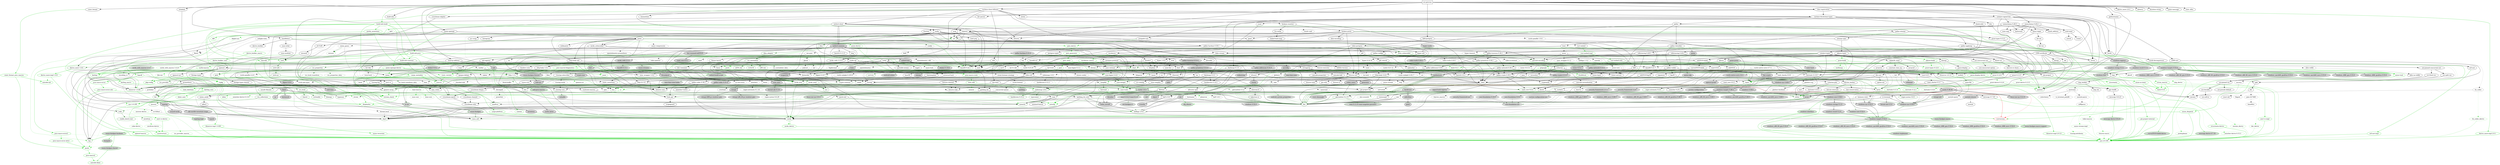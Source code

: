 digraph {
    0 [ label = "cat-gateway" shape = box]
    1 [ label = "anyhow" color = darkgreen]
    2 [ label = "base64 0.22.1" color = darkgreen]
    3 [ label = "bb8" ]
    4 [ label = "bb8-postgres" ]
    5 [ label = "bech32 0.11.0" ]
    6 [ label = "blake2b_simd" ]
    7 [ label = "build-info" ]
    8 [ label = "build-info-build" color = green3]
    9 [ label = "bytes" color = darkgreen]
    10 [ label = "c509-certificate" ]
    11 [ label = "cardano-blockchain-types" ]
    12 [ label = "cardano-chain-follower" ]
    13 [ label = "catalyst-signed-doc" ]
    14 [ label = "catalyst-types" ]
    15 [ label = "chrono" color = darkgreen]
    16 [ label = "clap" ]
    17 [ label = "const_format" ]
    18 [ label = "cpu-time" ]
    19 [ label = "crossbeam-skiplist" ]
    20 [ label = "dashmap 6.1.0" ]
    21 [ label = "derive_more 2.0.1" ]
    22 [ label = "dotenvy" ]
    23 [ label = "duration-string" ]
    24 [ label = "ed25519-dalek" ]
    25 [ label = "futures" ]
    26 [ label = "gethostname" ]
    27 [ label = "handlebars" ]
    28 [ label = "hex" ]
    29 [ label = "jsonschema 0.26.2" ]
    30 [ label = "local-ip-address" ]
    31 [ label = "memory-stats" ]
    32 [ label = "mime" color = darkgreen]
    33 [ label = "minijinja" ]
    34 [ label = "moka" ]
    35 [ label = "num-bigint 0.4.6" color = darkgreen]
    36 [ label = "num-traits" color = darkgreen]
    37 [ label = "oid-registry" ]
    38 [ label = "openssl" ]
    39 [ label = "pallas" ]
    40 [ label = "pallas-traverse 0.30.1" ]
    41 [ label = "panic-message" ]
    42 [ label = "poem" ]
    43 [ label = "poem-openapi" ]
    44 [ label = "poem-openapi-derive" color = green3]
    45 [ label = "prometheus" ]
    46 [ label = "rand 0.8.5" ]
    47 [ label = "rayon" ]
    48 [ label = "rbac-registration" ]
    49 [ label = "regex" color = darkgreen]
    50 [ label = "rust-embed" ]
    51 [ label = "scylla" ]
    52 [ label = "serde" color = darkgreen]
    53 [ label = "serde_json" color = darkgreen]
    54 [ label = "stats_alloc" ]
    55 [ label = "strum" ]
    56 [ label = "strum_macros" color = green3]
    57 [ label = "thiserror 1.0.69" color = darkgreen]
    58 [ label = "tokio" ]
    59 [ label = "tokio-postgres" ]
    60 [ label = "tracing" ]
    61 [ label = "tracing-subscriber" ]
    62 [ label = "ulid" ]
    63 [ label = "url" color = darkgreen]
    64 [ label = "uuid" ]
    65 [ label = "x509-cert" ]
    66 [ label = "async-trait" color = green3]
    67 [ label = "futures-util" ]
    68 [ label = "parking_lot" ]
    69 [ label = "arrayref" ]
    70 [ label = "arrayvec" ]
    71 [ label = "constant_time_eq" ]
    72 [ label = "bincode" color = darkgreen]
    73 [ label = "build-info-common" color = darkgreen]
    74 [ label = "build-info-proc" color = green3]
    75 [ label = "cargo_metadata" color = green3]
    76 [ label = "git2" color = green3, style = dashed]
    77 [ label = "glob" color = darkgreen]
    78 [ label = "pretty_assertions" color = green3]
    79 [ label = "rustc_version" color = green3]
    80 [ label = "zstd" color = darkgreen]
    81 [ label = "asn1-rs" ]
    82 [ label = "bimap" ]
    83 [ label = "minicbor 0.25.1" ]
    84 [ label = "oid" ]
    85 [ label = "once_cell" color = darkgreen]
    86 [ label = "thiserror 2.0.12" color = darkgreen]
    87 [ label = "cbork-utils" ]
    88 [ label = "dirs" ]
    89 [ label = "ouroboros" ]
    90 [ label = "crossbeam-channel" ]
    91 [ label = "crossbeam-epoch" ]
    92 [ label = "hickory-resolver" ]
    93 [ label = "http 1.3.1" color = darkgreen]
    94 [ label = "humantime" ]
    95 [ label = "logcall" color = green3]
    96 [ label = "memx" ]
    97 [ label = "mithril-client" ]
    98 [ label = "pallas-crypto 0.30.1" ]
    99 [ label = "pallas-hardano 0.30.1" ]
    100 [ label = "tar" ]
    101 [ label = "tracing-log" ]
    102 [ label = "ureq" ]
    103 [ label = "brotli" ]
    104 [ label = "coset" ]
    105 [ label = "jsonpath-rust" ]
    106 [ label = "jsonschema 0.28.3" ]
    107 [ label = "base64-url" ]
    108 [ label = "displaydoc" color = green3]
    109 [ label = "fluent-uri" ]
    110 [ label = "fmmap" ]
    111 [ label = "orx-concurrent-vec" ]
    112 [ label = "android-tzdata" color = darkgreen, style = "dashed,filled", fillcolor = lightgrey]
    113 [ label = "iana-time-zone" color = darkgreen, style = "dashed,filled", fillcolor = lightgrey]
    114 [ label = "js-sys" color = darkgreen, style = filled, fillcolor = lightgrey]
    115 [ label = "wasm-bindgen" color = darkgreen, style = filled, fillcolor = lightgrey]
    116 [ label = "windows-link" color = darkgreen, style = filled, fillcolor = lightgrey]
    117 [ label = "clap_builder" ]
    118 [ label = "clap_derive" color = green3, style = dashed]
    119 [ label = "const_format_proc_macros" color = green3]
    120 [ label = "libc" color = darkgreen]
    121 [ label = "winapi" style = filled, fillcolor = lightgrey]
    122 [ label = "crossbeam-utils" ]
    123 [ label = "cfg-if" color = darkgreen]
    124 [ label = "hashbrown 0.14.5" ]
    125 [ label = "lock_api" ]
    126 [ label = "parking_lot_core" ]
    127 [ label = "derive_more-impl 2.0.1" color = green3]
    128 [ label = "curve25519-dalek" ]
    129 [ label = "ed25519" ]
    130 [ label = "rand_core 0.6.4" color = darkgreen]
    131 [ label = "sha2" color = darkgreen]
    132 [ label = "subtle" color = darkgreen]
    133 [ label = "zeroize" ]
    134 [ label = "futures-channel" ]
    135 [ label = "futures-core" ]
    136 [ label = "futures-executor" style = dashed]
    137 [ label = "futures-io" ]
    138 [ label = "futures-sink" ]
    139 [ label = "futures-task" ]
    140 [ label = "rustix 0.38.44" style = filled, fillcolor = lightgrey]
    141 [ label = "windows-targets 0.52.6" color = darkgreen, style = filled, fillcolor = lightgrey]
    142 [ label = "derive_builder" ]
    143 [ label = "log" color = darkgreen]
    144 [ label = "num-order" ]
    145 [ label = "pest" color = darkgreen]
    146 [ label = "pest_derive" color = green3]
    147 [ label = "ahash" ]
    148 [ label = "bytecount" ]
    149 [ label = "email_address" ]
    150 [ label = "fancy-regex" ]
    151 [ label = "fraction" ]
    152 [ label = "idna" color = darkgreen]
    153 [ label = "itoa" color = darkgreen]
    154 [ label = "num-cmp" ]
    155 [ label = "percent-encoding" color = darkgreen]
    156 [ label = "referencing 0.26.2" ]
    157 [ label = "regex-syntax 0.8.5" color = darkgreen]
    158 [ label = "reqwest" ]
    159 [ label = "uuid-simd" ]
    160 [ label = "neli" style = filled, fillcolor = lightgrey]
    161 [ label = "windows-sys 0.59.0" color = darkgreen, style = filled, fillcolor = lightgrey]
    162 [ label = "windows-sys 0.52.0" style = filled, fillcolor = lightgrey]
    163 [ label = "async-lock" style = dashed]
    164 [ label = "event-listener" style = dashed]
    165 [ label = "loom" style = filled, fillcolor = lightgrey]
    166 [ label = "portable-atomic" ]
    167 [ label = "smallvec" color = darkgreen]
    168 [ label = "tagptr" ]
    169 [ label = "num-integer" color = darkgreen]
    170 [ label = "autocfg" color = green3]
    171 [ label = "bitflags 2.9.0" color = darkgreen]
    172 [ label = "foreign-types" ]
    173 [ label = "openssl-macros" color = green3]
    174 [ label = "openssl-sys" ]
    175 [ label = "pallas-addresses 0.30.1" ]
    176 [ label = "pallas-codec 0.30.1" ]
    177 [ label = "pallas-configs" ]
    178 [ label = "pallas-network 0.30.1" ]
    179 [ label = "pallas-primitives 0.30.1" ]
    180 [ label = "pallas-txbuilder" ]
    181 [ label = "pallas-utxorpc" ]
    182 [ label = "itertools 0.13.0" ]
    183 [ label = "paste" color = green3]
    184 [ label = "async-compression" style = dashed]
    185 [ label = "cookie" style = dashed]
    186 [ label = "headers" ]
    187 [ label = "http-body-util" ]
    188 [ label = "hyper 1.6.0" ]
    189 [ label = "hyper-util" ]
    190 [ label = "mime_guess" style = dashed]
    191 [ label = "multer" style = dashed]
    192 [ label = "nix" style = filled, fillcolor = lightgrey]
    193 [ label = "opentelemetry" style = dashed]
    194 [ label = "opentelemetry-prometheus" style = dashed]
    195 [ label = "pin-project-lite" ]
    196 [ label = "poem-derive" color = green3]
    197 [ label = "quick-xml" ]
    198 [ label = "rfc7239" ]
    199 [ label = "serde_urlencoded" ]
    200 [ label = "serde_yaml" color = darkgreen]
    201 [ label = "sync_wrapper 1.0.2" ]
    202 [ label = "tempfile" color = darkgreen]
    203 [ label = "time" style = dashed]
    204 [ label = "tokio-stream" ]
    205 [ label = "tokio-util" ]
    206 [ label = "wildmatch" ]
    207 [ label = "derive_more 1.0.0" color = darkgreen]
    208 [ label = "indexmap 2.8.0" color = darkgreen]
    209 [ label = "darling" color = green3]
    210 [ label = "proc-macro-crate" color = green3]
    211 [ label = "proc-macro2" color = green3]
    212 [ label = "quote" color = green3]
    213 [ label = "syn 2.0.100" color = green3]
    214 [ label = "fnv" color = darkgreen]
    215 [ label = "lazy_static" ]
    216 [ label = "memchr" color = darkgreen]
    217 [ label = "protobuf" style = dashed]
    218 [ label = "rand_chacha 0.3.1" ]
    219 [ label = "either" color = darkgreen]
    220 [ label = "rayon-core" ]
    221 [ label = "der-parser" ]
    222 [ label = "aho-corasick" color = darkgreen, style = dashed]
    223 [ label = "regex-automata 0.4.9" color = darkgreen]
    224 [ label = "rust-embed-impl" color = green3]
    225 [ label = "rust-embed-utils" color = darkgreen]
    226 [ label = "walkdir" color = darkgreen]
    227 [ label = "arc-swap" ]
    228 [ label = "byteorder" ]
    229 [ label = "dashmap 5.5.3" ]
    230 [ label = "histogram" ]
    231 [ label = "lz4_flex" ]
    232 [ label = "rand_pcg" ]
    233 [ label = "scylla-cql" ]
    234 [ label = "scylla-macros" color = green3]
    235 [ label = "snap" ]
    236 [ label = "socket2" ]
    237 [ label = "tokio-openssl" style = dashed]
    238 [ label = "serde_derive" color = green3]
    239 [ label = "ryu" color = darkgreen]
    240 [ label = "heck 0.5.0" color = green3]
    241 [ label = "rustversion" color = red]
    242 [ label = "thiserror-impl 1.0.69" color = green3]
    243 [ label = "backtrace" style = filled, fillcolor = lightgrey]
    244 [ label = "mio" style = dashed]
    245 [ label = "signal-hook-registry" style = "dashed,filled", fillcolor = lightgrey]
    246 [ label = "tokio-macros" color = green3, style = dashed]
    247 [ label = "fallible-iterator" ]
    248 [ label = "phf" ]
    249 [ label = "postgres-protocol" ]
    250 [ label = "postgres-types" ]
    251 [ label = "rand 0.9.0" ]
    252 [ label = "whoami" ]
    253 [ label = "tracing-attributes" color = green3, style = dashed]
    254 [ label = "tracing-core" ]
    255 [ label = "matchers" style = dashed]
    256 [ label = "nu-ansi-term" style = dashed]
    257 [ label = "sharded-slab" style = dashed]
    258 [ label = "thread_local" style = dashed]
    259 [ label = "tracing-serde" style = dashed]
    260 [ label = "web-time" style = filled, fillcolor = lightgrey]
    261 [ label = "form_urlencoded" color = darkgreen]
    262 [ label = "getrandom 0.3.2" color = darkgreen, style = dashed]
    263 [ label = "const-oid" ]
    264 [ label = "der" ]
    265 [ label = "sha1" ]
    266 [ label = "signature" ]
    267 [ label = "spki" ]
    268 [ label = "tls_codec" style = dashed]
    269 [ label = "futures-macro" color = green3, style = dashed]
    270 [ label = "pin-utils" ]
    271 [ label = "slab" style = dashed]
    272 [ label = "semver" color = darkgreen]
    273 [ label = "proc-macro-error2" color = green3]
    274 [ label = "camino" color = green3]
    275 [ label = "cargo-platform" color = green3]
    276 [ label = "libgit2-sys" color = green3, style = dashed]
    277 [ label = "diff" color = green3]
    278 [ label = "yansi" color = green3]
    279 [ label = "zstd-safe" color = darkgreen]
    280 [ label = "asn1-rs-derive" color = green3]
    281 [ label = "asn1-rs-impl" color = green3]
    282 [ label = "nom" ]
    283 [ label = "rusticata-macros" ]
    284 [ label = "half 2.5.0" ]
    285 [ label = "minicbor-derive 0.15.3" color = green3, style = dashed]
    286 [ label = "thiserror-impl 2.0.12" color = green3]
    287 [ label = "dirs-sys" ]
    288 [ label = "aliasable" ]
    289 [ label = "ouroboros_macro" color = green3]
    290 [ label = "static_assertions" ]
    291 [ label = "hickory-proto" ]
    292 [ label = "ipconfig" style = "dashed,filled", fillcolor = lightgrey]
    293 [ label = "lru-cache" ]
    294 [ label = "resolv-conf" style = dashed]
    295 [ label = "rustls 0.21.12" style = dashed]
    296 [ label = "tokio-rustls 0.24.1" style = dashed]
    297 [ label = "proc-macro-error" color = green3]
    298 [ label = "cpufeatures" color = darkgreen, style = filled, fillcolor = lightgrey]
    299 [ label = "async-recursion" color = green3]
    300 [ label = "flate2" style = dashed]
    301 [ label = "flume" style = dashed]
    302 [ label = "getrandom 0.2.15" color = darkgreen]
    303 [ label = "mithril-common" style = filled, fillcolor = lightgrey]
    304 [ label = "slog" ]
    305 [ label = "cryptoxide" ]
    306 [ label = "binary-layout" ]
    307 [ label = "tap" ]
    308 [ label = "filetime" ]
    309 [ label = "xattr" style = "dashed,filled", fillcolor = lightgrey]
    310 [ label = "rustls 0.23.25" style = dashed]
    311 [ label = "rustls-native-certs 0.7.3" style = dashed]
    312 [ label = "rustls-pki-types" style = dashed]
    313 [ label = "webpki-roots" style = dashed]
    314 [ label = "alloc-no-stdlib" ]
    315 [ label = "alloc-stdlib" style = dashed]
    316 [ label = "brotli-decompressor" ]
    317 [ label = "ciborium" ]
    318 [ label = "ciborium-io" ]
    319 [ label = "referencing 0.28.3" ]
    320 [ label = "borrow-or-share" ]
    321 [ label = "ref-cast" ]
    322 [ label = "enum_dispatch" color = green3]
    323 [ label = "fs4" style = dashed]
    324 [ label = "memmap2" ]
    325 [ label = "parse-display" ]
    326 [ label = "orx-concurrent-option" ]
    327 [ label = "orx-fixed-vec" ]
    328 [ label = "orx-pinned-concurrent-col" ]
    329 [ label = "orx-pinned-vec" ]
    330 [ label = "orx-pseudo-default" ]
    331 [ label = "orx-split-vec" ]
    332 [ label = "android_system_properties" color = darkgreen, style = "dashed,filled", fillcolor = lightgrey]
    333 [ label = "core-foundation-sys" color = darkgreen, style = "dashed,filled", fillcolor = lightgrey]
    334 [ label = "iana-time-zone-haiku" color = darkgreen, style = "dashed,filled", fillcolor = lightgrey]
    335 [ label = "windows-core 0.52.0" color = darkgreen, style = "dashed,filled", fillcolor = lightgrey]
    336 [ label = "wasm-bindgen-macro" color = green3, style = filled, fillcolor = lightgrey]
    337 [ label = "anstream" style = dashed]
    338 [ label = "anstyle" ]
    339 [ label = "clap_lex" ]
    340 [ label = "strsim" color = darkgreen, style = dashed]
    341 [ label = "unicode-xid" color = green3]
    342 [ label = "winapi-i686-pc-windows-gnu" style = filled, fillcolor = lightgrey]
    343 [ label = "winapi-x86_64-pc-windows-gnu" style = filled, fillcolor = lightgrey]
    344 [ label = "allocator-api2" style = dashed]
    345 [ label = "scopeguard" ]
    346 [ label = "redox_syscall" style = filled, fillcolor = lightgrey]
    347 [ label = "curve25519-dalek-derive" color = green3, style = filled, fillcolor = lightgrey]
    348 [ label = "digest 0.10.7" color = darkgreen]
    349 [ label = "fiat-crypto" style = filled, fillcolor = lightgrey]
    350 [ label = "pkcs8" style = dashed]
    351 [ label = "zeroize_derive" color = green3, style = dashed]
    352 [ label = "errno" color = darkgreen, style = filled, fillcolor = lightgrey]
    353 [ label = "linux-raw-sys 0.4.15" style = filled, fillcolor = lightgrey]
    354 [ label = "windows_aarch64_gnullvm 0.52.6" color = darkgreen, style = filled, fillcolor = lightgrey]
    355 [ label = "windows_aarch64_msvc 0.52.6" color = darkgreen, style = filled, fillcolor = lightgrey]
    356 [ label = "windows_i686_gnu 0.52.6" color = darkgreen, style = filled, fillcolor = lightgrey]
    357 [ label = "windows_i686_gnullvm 0.52.6" color = darkgreen, style = filled, fillcolor = lightgrey]
    358 [ label = "windows_i686_msvc 0.52.6" color = darkgreen, style = filled, fillcolor = lightgrey]
    359 [ label = "windows_x86_64_gnu 0.52.6" color = darkgreen, style = filled, fillcolor = lightgrey]
    360 [ label = "windows_x86_64_gnullvm 0.52.6" color = darkgreen, style = filled, fillcolor = lightgrey]
    361 [ label = "windows_x86_64_msvc 0.52.6" color = darkgreen, style = filled, fillcolor = lightgrey]
    362 [ label = "derive_builder_macro" color = green3]
    363 [ label = "num-modular" ]
    364 [ label = "ucd-trie" color = darkgreen]
    365 [ label = "pest_generator" color = green3]
    366 [ label = "version_check" color = green3]
    367 [ label = "zerocopy 0.7.35" ]
    368 [ label = "bit-set" ]
    369 [ label = "num" ]
    370 [ label = "idna_adapter" color = darkgreen]
    371 [ label = "utf8_iter" color = darkgreen]
    372 [ label = "encoding_rs" style = dashed]
    373 [ label = "h2 0.4.8" style = dashed]
    374 [ label = "http-body 1.0.1" ]
    375 [ label = "hyper-rustls" style = "dashed,filled", fillcolor = lightgrey]
    376 [ label = "ipnet" ]
    377 [ label = "quinn" style = "dashed,filled", fillcolor = lightgrey]
    378 [ label = "rustls-native-certs 0.8.1" style = "dashed,filled", fillcolor = lightgrey]
    379 [ label = "rustls-pemfile 2.2.0" style = dashed]
    380 [ label = "system-configuration" style = "dashed,filled", fillcolor = lightgrey]
    381 [ label = "tokio-rustls 0.26.2" style = "dashed,filled", fillcolor = lightgrey]
    382 [ label = "tower 0.5.2" style = filled, fillcolor = lightgrey]
    383 [ label = "tower-service" ]
    384 [ label = "wasm-bindgen-futures" style = filled, fillcolor = lightgrey]
    385 [ label = "wasm-streams" style = "dashed,filled", fillcolor = lightgrey]
    386 [ label = "web-sys" style = filled, fillcolor = lightgrey]
    387 [ label = "windows-registry" style = filled, fillcolor = lightgrey]
    388 [ label = "outref" ]
    389 [ label = "vsimd" ]
    390 [ label = "neli-proc-macros" color = green3, style = filled, fillcolor = lightgrey]
    391 [ label = "event-listener-strategy" style = dashed]
    392 [ label = "concurrent-queue" style = dashed]
    393 [ label = "parking" style = "dashed,filled", fillcolor = lightgrey]
    394 [ label = "generator" style = filled, fillcolor = lightgrey]
    395 [ label = "scoped-tls" style = filled, fillcolor = lightgrey]
    396 [ label = "foreign-types-shared" ]
    397 [ label = "cc" color = green3]
    398 [ label = "openssl-src" color = green3, style = dashed]
    399 [ label = "pkg-config" color = green3]
    400 [ label = "vcpkg" color = green3]
    401 [ label = "base58" ]
    402 [ label = "bech32 0.9.1" ]
    403 [ label = "crc" ]
    404 [ label = "minicbor 0.20.0" ]
    405 [ label = "num-rational" ]
    406 [ label = "serde_with 3.12.0" ]
    407 [ label = "criterion" ]
    408 [ label = "pallas-wallet" ]
    409 [ label = "pallas-applying" ]
    410 [ label = "prost-types 0.13.5" ]
    411 [ label = "utxorpc-spec" ]
    412 [ label = "aes-gcm" style = dashed]
    413 [ label = "hkdf" style = dashed]
    414 [ label = "hmac" ]
    415 [ label = "base64 0.21.7" ]
    416 [ label = "headers-core" ]
    417 [ label = "httpdate" ]
    418 [ label = "httparse" style = dashed]
    419 [ label = "want" style = dashed]
    420 [ label = "unicase" color = darkgreen, style = dashed]
    421 [ label = "spin" style = dashed]
    422 [ label = "cfg_aliases" color = green3, style = filled, fillcolor = lightgrey]
    423 [ label = "opentelemetry_sdk" style = dashed]
    424 [ label = "uncased" ]
    425 [ label = "unsafe-libyaml" color = darkgreen]
    426 [ label = "fastrand" color = darkgreen]
    427 [ label = "rustix 1.0.3" color = darkgreen, style = filled, fillcolor = lightgrey]
    428 [ label = "deranged" style = dashed]
    429 [ label = "num-conv" color = darkgreen, style = dashed]
    430 [ label = "powerfmt" style = dashed]
    431 [ label = "time-core" color = darkgreen, style = dashed]
    432 [ label = "time-macros" color = green3, style = dashed]
    433 [ label = "derive_more-impl 1.0.0" color = green3]
    434 [ label = "equivalent" color = darkgreen]
    435 [ label = "hashbrown 0.15.2" color = darkgreen]
    436 [ label = "darling_core" color = green3]
    437 [ label = "darling_macro" color = green3]
    438 [ label = "toml_edit" color = green3]
    439 [ label = "unicode-ident" color = green3]
    440 [ label = "ppv-lite86" ]
    441 [ label = "crossbeam-deque" ]
    442 [ label = "same-file" color = darkgreen]
    443 [ label = "winapi-util" color = darkgreen, style = filled, fillcolor = lightgrey]
    444 [ label = "twox-hash" style = dashed]
    445 [ label = "bigdecimal" style = dashed]
    446 [ label = "num-bigint 0.3.3" style = dashed]
    447 [ label = "secrecy" style = dashed]
    448 [ label = "stable_deref_trait" color = darkgreen]
    449 [ label = "yoke" color = darkgreen]
    450 [ label = "addr2line" style = filled, fillcolor = lightgrey]
    451 [ label = "miniz_oxide" ]
    452 [ label = "object" style = filled, fillcolor = lightgrey]
    453 [ label = "rustc-demangle" style = filled, fillcolor = lightgrey]
    454 [ label = "wasi 0.11.0+wasi-snapshot-preview1" color = darkgreen, style = filled, fillcolor = lightgrey]
    455 [ label = "phf_shared" ]
    456 [ label = "md-5" ]
    457 [ label = "stringprep" ]
    458 [ label = "rand_chacha 0.9.0" style = dashed]
    459 [ label = "rand_core 0.9.3" ]
    460 [ label = "zerocopy 0.8.23" ]
    461 [ label = "wasite" style = filled, fillcolor = lightgrey]
    462 [ label = "valuable" style = "dashed,filled", fillcolor = lightgrey]
    463 [ label = "regex-automata 0.1.10" style = dashed]
    464 [ label = "overload" style = dashed]
    465 [ label = "r-efi" color = darkgreen, style = "dashed,filled", fillcolor = lightgrey]
    466 [ label = "wasi 0.14.2+wasi-0.2.4" color = darkgreen, style = "dashed,filled", fillcolor = lightgrey]
    467 [ label = "der_derive" color = green3, style = dashed]
    468 [ label = "flagset" style = dashed]
    469 [ label = "pem-rfc7468" style = dashed]
    470 [ label = "base64ct" style = dashed]
    471 [ label = "tls_codec_derive" color = green3, style = dashed]
    472 [ label = "proc-macro-error-attr2" color = green3]
    473 [ label = "libz-sys" color = green3, style = dashed]
    474 [ label = "zstd-sys" color = darkgreen]
    475 [ label = "synstructure" color = green3]
    476 [ label = "minimal-lexical" ]
    477 [ label = "crunchy" style = filled, fillcolor = lightgrey]
    478 [ label = "option-ext" ]
    479 [ label = "redox_users" style = filled, fillcolor = lightgrey]
    480 [ label = "windows-sys 0.48.0" style = filled, fillcolor = lightgrey]
    481 [ label = "heck 0.4.1" color = green3]
    482 [ label = "proc-macro2-diagnostics" color = green3]
    483 [ label = "data-encoding" ]
    484 [ label = "enum-as-inner" color = green3]
    485 [ label = "rustls-pemfile 1.0.4" style = dashed]
    486 [ label = "tinyvec" ]
    487 [ label = "widestring" style = "dashed,filled", fillcolor = lightgrey]
    488 [ label = "winreg" style = "dashed,filled", fillcolor = lightgrey]
    489 [ label = "linked-hash-map" ]
    490 [ label = "hostname" style = dashed]
    491 [ label = "ring" style = dashed]
    492 [ label = "rustls-webpki 0.101.7" style = dashed]
    493 [ label = "sct" style = dashed]
    494 [ label = "proc-macro-error-attr" color = green3]
    495 [ label = "syn 1.0.109" color = green3]
    496 [ label = "crc32fast" style = dashed]
    497 [ label = "nanorand" style = dashed]
    498 [ label = "blake2 0.10.6" style = filled, fillcolor = lightgrey]
    499 [ label = "ckb-merkle-mountain-range" style = filled, fillcolor = lightgrey]
    500 [ label = "fixed" style = filled, fillcolor = lightgrey]
    501 [ label = "kes-summed-ed25519" style = filled, fillcolor = lightgrey]
    502 [ label = "mithril-build-script" color = green3, style = filled, fillcolor = lightgrey]
    503 [ label = "mithril-stm" style = filled, fillcolor = lightgrey]
    504 [ label = "pallas-addresses 0.31.0" style = "dashed,filled", fillcolor = lightgrey]
    505 [ label = "pallas-codec 0.31.0" style = "dashed,filled", fillcolor = lightgrey]
    506 [ label = "pallas-hardano 0.31.0" style = "dashed,filled", fillcolor = lightgrey]
    507 [ label = "pallas-network 0.31.0" style = "dashed,filled", fillcolor = lightgrey]
    508 [ label = "pallas-primitives 0.31.0" style = "dashed,filled", fillcolor = lightgrey]
    509 [ label = "pallas-traverse 0.31.0" style = "dashed,filled", fillcolor = lightgrey]
    510 [ label = "serde_bytes" style = filled, fillcolor = lightgrey]
    511 [ label = "typetag" style = filled, fillcolor = lightgrey]
    512 [ label = "doc-comment" ]
    513 [ label = "libredox" style = filled, fillcolor = lightgrey]
    514 [ label = "rustls-webpki 0.103.0" style = dashed]
    515 [ label = "openssl-probe" style = "dashed,filled", fillcolor = lightgrey]
    516 [ label = "schannel" style = "dashed,filled", fillcolor = lightgrey]
    517 [ label = "security-framework 2.11.1" style = "dashed,filled", fillcolor = lightgrey]
    518 [ label = "ciborium-ll" ]
    519 [ label = "ref-cast-impl" color = green3]
    520 [ label = "parse-display-derive" color = green3]
    521 [ label = "orx-iterable" ]
    522 [ label = "wasm-bindgen-macro-support" color = green3, style = filled, fillcolor = lightgrey]
    523 [ label = "anstyle-parse" style = dashed]
    524 [ label = "anstyle-query" style = dashed]
    525 [ label = "anstyle-wincon" style = "dashed,filled", fillcolor = lightgrey]
    526 [ label = "colorchoice" style = dashed]
    527 [ label = "is_terminal_polyfill" style = dashed]
    528 [ label = "utf8parse" style = dashed]
    529 [ label = "block-buffer" color = darkgreen, style = dashed]
    530 [ label = "crypto-common" color = darkgreen]
    531 [ label = "derive_builder_core" color = green3]
    532 [ label = "pest_meta" color = green3]
    533 [ label = "zerocopy-derive 0.7.35" color = green3, style = filled, fillcolor = lightgrey]
    534 [ label = "bit-vec" ]
    535 [ label = "num-complex" ]
    536 [ label = "num-iter" ]
    537 [ label = "icu_normalizer" color = darkgreen]
    538 [ label = "icu_properties" color = darkgreen]
    539 [ label = "atomic-waker" style = dashed]
    540 [ label = "quinn-proto" style = "dashed,filled", fillcolor = lightgrey]
    541 [ label = "quinn-udp" style = "dashed,filled", fillcolor = lightgrey]
    542 [ label = "rustc-hash" style = "dashed,filled", fillcolor = lightgrey]
    543 [ label = "security-framework 3.2.0" style = "dashed,filled", fillcolor = lightgrey]
    544 [ label = "core-foundation 0.9.4" style = "dashed,filled", fillcolor = lightgrey]
    545 [ label = "system-configuration-sys" style = "dashed,filled", fillcolor = lightgrey]
    546 [ label = "tower-layer" ]
    547 [ label = "windows-result 0.3.2" style = filled, fillcolor = lightgrey]
    548 [ label = "windows-strings 0.3.1" style = filled, fillcolor = lightgrey]
    549 [ label = "windows-targets 0.53.0" style = filled, fillcolor = lightgrey]
    550 [ label = "windows 0.58.0" style = filled, fillcolor = lightgrey]
    551 [ label = "jobserver" color = green3, style = dashed]
    552 [ label = "shlex" color = green3]
    553 [ label = "crc-catalog" ]
    554 [ label = "half 1.8.3" style = dashed]
    555 [ label = "minicbor-derive 0.13.0" color = green3, style = dashed]
    556 [ label = "indexmap 1.9.3" style = dashed]
    557 [ label = "serde_with_macros 3.12.0" color = green3, style = dashed]
    558 [ label = "anes" ]
    559 [ label = "cast" ]
    560 [ label = "criterion-plot" ]
    561 [ label = "is-terminal" ]
    562 [ label = "itertools 0.10.5" ]
    563 [ label = "oorandom" ]
    564 [ label = "plotters" style = dashed]
    565 [ label = "tinytemplate" ]
    566 [ label = "bip39" ]
    567 [ label = "ed25519-bip32" ]
    568 [ label = "prost 0.13.5" ]
    569 [ label = "pbjson" ]
    570 [ label = "pbjson-types" ]
    571 [ label = "prost 0.12.6" color = darkgreen]
    572 [ label = "tonic" ]
    573 [ label = "aead" style = dashed]
    574 [ label = "aes" style = dashed]
    575 [ label = "cipher" style = dashed]
    576 [ label = "ctr" style = dashed]
    577 [ label = "ghash" style = dashed]
    578 [ label = "try-lock" style = dashed]
    579 [ label = "linux-raw-sys 0.9.3" color = darkgreen, style = filled, fillcolor = lightgrey]
    580 [ label = "ident_case" color = green3]
    581 [ label = "toml_datetime" color = green3]
    582 [ label = "winnow" color = green3, style = dashed]
    583 [ label = "libm" style = dashed]
    584 [ label = "yoke-derive" color = green3, style = dashed]
    585 [ label = "zerofrom" color = darkgreen]
    586 [ label = "gimli" style = filled, fillcolor = lightgrey]
    587 [ label = "adler2" ]
    588 [ label = "siphasher" ]
    589 [ label = "unicode-bidi" ]
    590 [ label = "unicode-normalization" ]
    591 [ label = "unicode-properties" ]
    592 [ label = "zerocopy-derive 0.8.23" color = green3, style = filled, fillcolor = lightgrey]
    593 [ label = "regex-syntax 0.6.29" style = dashed]
    594 [ label = "wit-bindgen-rt" color = darkgreen, style = "dashed,filled", fillcolor = lightgrey]
    595 [ label = "windows-targets 0.48.5" style = filled, fillcolor = lightgrey]
    596 [ label = "tinyvec_macros" style = dashed]
    597 [ label = "windows 0.52.0" style = "dashed,filled", fillcolor = lightgrey]
    598 [ label = "untrusted" style = dashed]
    599 [ label = "az" style = filled, fillcolor = lightgrey]
    600 [ label = "bytemuck" style = filled, fillcolor = lightgrey]
    601 [ label = "typenum" color = darkgreen]
    602 [ label = "blake2 0.9.2" style = filled, fillcolor = lightgrey]
    603 [ label = "rand_core 0.5.1" style = filled, fillcolor = lightgrey]
    604 [ label = "serde_with 2.3.3" style = "dashed,filled", fillcolor = lightgrey]
    605 [ label = "blst" style = filled, fillcolor = lightgrey]
    606 [ label = "pallas-crypto 0.31.0" style = "dashed,filled", fillcolor = lightgrey]
    607 [ label = "erased-serde" style = filled, fillcolor = lightgrey]
    608 [ label = "inventory" style = filled, fillcolor = lightgrey]
    609 [ label = "typetag-impl" color = green3, style = filled, fillcolor = lightgrey]
    610 [ label = "security-framework-sys" style = "dashed,filled", fillcolor = lightgrey]
    611 [ label = "structmeta" color = green3]
    612 [ label = "orx-self-or" ]
    613 [ label = "wasm-bindgen-backend" color = green3, style = filled, fillcolor = lightgrey]
    614 [ label = "wasm-bindgen-shared" color = green3, style = filled, fillcolor = lightgrey]
    615 [ label = "generic-array" color = darkgreen]
    616 [ label = "icu_collections" color = darkgreen]
    617 [ label = "icu_normalizer_data" color = darkgreen, style = dashed]
    618 [ label = "icu_provider" color = darkgreen]
    619 [ label = "utf16_iter" color = darkgreen]
    620 [ label = "write16" color = darkgreen]
    621 [ label = "zerovec" color = darkgreen]
    622 [ label = "icu_locid_transform" color = darkgreen, style = dashed]
    623 [ label = "icu_properties_data" color = darkgreen, style = dashed]
    624 [ label = "tinystr" color = darkgreen]
    625 [ label = "core-foundation 0.10.0" style = "dashed,filled", fillcolor = lightgrey]
    626 [ label = "windows_aarch64_gnullvm 0.53.0" style = filled, fillcolor = lightgrey]
    627 [ label = "windows_aarch64_msvc 0.53.0" style = filled, fillcolor = lightgrey]
    628 [ label = "windows_i686_gnu 0.53.0" style = filled, fillcolor = lightgrey]
    629 [ label = "windows_i686_gnullvm 0.53.0" style = filled, fillcolor = lightgrey]
    630 [ label = "windows_i686_msvc 0.53.0" style = filled, fillcolor = lightgrey]
    631 [ label = "windows_x86_64_gnu 0.53.0" style = filled, fillcolor = lightgrey]
    632 [ label = "windows_x86_64_gnullvm 0.53.0" style = filled, fillcolor = lightgrey]
    633 [ label = "windows_x86_64_msvc 0.53.0" style = filled, fillcolor = lightgrey]
    634 [ label = "windows-core 0.58.0" style = filled, fillcolor = lightgrey]
    635 [ label = "hashbrown 0.12.3" style = dashed]
    636 [ label = "hermit-abi 0.5.0" style = filled, fillcolor = lightgrey]
    637 [ label = "plotters-backend" style = dashed]
    638 [ label = "plotters-svg" style = dashed]
    639 [ label = "bitcoin_hashes" ]
    640 [ label = "prost-derive 0.13.5" color = green3, style = dashed]
    641 [ label = "pbjson-build" color = green3]
    642 [ label = "prost-build" color = green3]
    643 [ label = "prost-derive 0.12.6" color = green3, style = dashed]
    644 [ label = "async-stream" style = dashed]
    645 [ label = "axum" style = dashed]
    646 [ label = "h2 0.3.26" style = dashed]
    647 [ label = "http 0.2.12" ]
    648 [ label = "http-body 0.4.6" ]
    649 [ label = "hyper 0.14.32" style = dashed]
    650 [ label = "hyper-timeout" style = dashed]
    651 [ label = "pin-project" ]
    652 [ label = "tower 0.4.13" style = dashed]
    653 [ label = "inout" style = dashed]
    654 [ label = "opaque-debug" ]
    655 [ label = "polyval" style = dashed]
    656 [ label = "zerofrom-derive" color = green3, style = dashed]
    657 [ label = "windows_aarch64_gnullvm 0.48.5" style = filled, fillcolor = lightgrey]
    658 [ label = "windows_aarch64_msvc 0.48.5" style = filled, fillcolor = lightgrey]
    659 [ label = "windows_i686_gnu 0.48.5" style = filled, fillcolor = lightgrey]
    660 [ label = "windows_i686_msvc 0.48.5" style = filled, fillcolor = lightgrey]
    661 [ label = "windows_x86_64_gnu 0.48.5" style = filled, fillcolor = lightgrey]
    662 [ label = "windows_x86_64_gnullvm 0.48.5" style = filled, fillcolor = lightgrey]
    663 [ label = "windows_x86_64_msvc 0.48.5" style = filled, fillcolor = lightgrey]
    664 [ label = "crypto-mac" style = filled, fillcolor = lightgrey]
    665 [ label = "digest 0.9.0" style = filled, fillcolor = lightgrey]
    666 [ label = "base64 0.13.1" style = "dashed,filled", fillcolor = lightgrey]
    667 [ label = "serde_with_macros 2.3.3" color = green3, style = "dashed,filled", fillcolor = lightgrey]
    668 [ label = "threadpool" style = filled, fillcolor = lightgrey]
    669 [ label = "typeid" style = filled, fillcolor = lightgrey]
    670 [ label = "structmeta-derive" color = green3]
    671 [ label = "bumpalo" color = green3, style = filled, fillcolor = lightgrey]
    672 [ label = "icu_locid" color = darkgreen]
    673 [ label = "icu_provider_macros" color = green3, style = dashed]
    674 [ label = "writeable" color = darkgreen]
    675 [ label = "zerovec-derive" color = green3, style = dashed]
    676 [ label = "icu_locid_transform_data" color = darkgreen, style = dashed]
    677 [ label = "windows-implement" color = green3, style = filled, fillcolor = lightgrey]
    678 [ label = "windows-interface" color = green3, style = filled, fillcolor = lightgrey]
    679 [ label = "windows-result 0.2.0" style = filled, fillcolor = lightgrey]
    680 [ label = "windows-strings 0.1.0" style = filled, fillcolor = lightgrey]
    681 [ label = "bitcoin-internals" ]
    682 [ label = "hex-conservative" ]
    683 [ label = "itertools 0.14.0" color = green3, style = dashed]
    684 [ label = "itertools 0.11.0" color = green3]
    685 [ label = "prost-types 0.12.6" color = green3]
    686 [ label = "itertools 0.12.1" color = green3]
    687 [ label = "multimap" color = green3]
    688 [ label = "petgraph" color = green3]
    689 [ label = "prettyplease" color = green3, style = dashed]
    690 [ label = "async-stream-impl" color = green3, style = dashed]
    691 [ label = "axum-core" style = dashed]
    692 [ label = "bitflags 1.3.2" style = dashed]
    693 [ label = "matchit" style = dashed]
    694 [ label = "sync_wrapper 0.1.2" style = dashed]
    695 [ label = "tokio-io-timeout" style = dashed]
    696 [ label = "pin-project-internal" color = green3]
    697 [ label = "universal-hash" style = dashed]
    698 [ label = "num_cpus" style = filled, fillcolor = lightgrey]
    699 [ label = "litemap" color = darkgreen]
    700 [ label = "fixedbitset" color = green3]
    701 [ label = "hermit-abi 0.3.9" style = filled, fillcolor = lightgrey]
    0 -> 4 [ ]
    0 -> 7 [ ]
    0 -> 8 [ color = green3]
    0 -> 12 [ ]
    0 -> 13 [ ]
    0 -> 17 [ ]
    0 -> 21 [ ]
    0 -> 22 [ ]
    0 -> 23 [ ]
    0 -> 26 [ ]
    0 -> 27 [ ]
    0 -> 29 [ ]
    0 -> 30 [ ]
    0 -> 31 [ ]
    0 -> 33 [ ]
    0 -> 41 [ ]
    0 -> 43 [ ]
    0 -> 48 [ ]
    0 -> 51 [ ]
    0 -> 54 [ ]
    0 -> 62 [ ]
    3 -> 66 [ color = green3]
    3 -> 67 [ ]
    3 -> 58 [ ]
    4 -> 3 [ ]
    4 -> 59 [ ]
    6 -> 69 [ ]
    6 -> 70 [ ]
    6 -> 71 [ ]
    7 -> 74 [ color = green3]
    8 -> 1 [ color = green3]
    8 -> 2 [ color = green3]
    8 -> 72 [ color = green3]
    8 -> 73 [ color = green3]
    8 -> 75 [ color = green3]
    8 -> 76 [ color = green3, style = dotted]
    8 -> 77 [ color = green3]
    8 -> 78 [ color = green3]
    8 -> 79 [ color = green3]
    8 -> 80 [ color = green3]
    10 -> 1 [ ]
    10 -> 82 [ ]
    10 -> 24 [ ]
    10 -> 28 [ ]
    10 -> 83 [ ]
    10 -> 84 [ ]
    10 -> 37 [ ]
    10 -> 49 [ ]
    10 -> 55 [ ]
    10 -> 86 [ ]
    11 -> 14 [ ]
    11 -> 87 [ ]
    11 -> 20 [ ]
    11 -> 88 [ ]
    11 -> 89 [ ]
    11 -> 39 [ ]
    11 -> 55 [ ]
    12 -> 11 [ ]
    12 -> 18 [ ]
    12 -> 19 [ ]
    12 -> 92 [ ]
    12 -> 94 [ ]
    12 -> 95 [ color = green3]
    12 -> 96 [ ]
    12 -> 97 [ ]
    12 -> 34 [ ]
    12 -> 99 [ ]
    12 -> 102 [ ]
    13 -> 1 [ ]
    13 -> 103 [ ]
    13 -> 14 [ ]
    13 -> 16 [ ]
    13 -> 104 [ ]
    13 -> 25 [ ]
    13 -> 105 [ ]
    13 -> 106 [ ]
    13 -> 55 [ ]
    14 -> 107 [ ]
    14 -> 6 [ ]
    14 -> 15 [ ]
    14 -> 108 [ color = green3]
    14 -> 24 [ ]
    14 -> 109 [ ]
    14 -> 110 [ ]
    14 -> 83 [ ]
    14 -> 111 [ ]
    14 -> 98 [ ]
    14 -> 86 [ ]
    14 -> 60 [ ]
    14 -> 64 [ ]
    15 -> 112 [ color = darkgreen, arrowType = empty, fillcolor = lightgrey, style = dotted]
    15 -> 113 [ color = darkgreen, arrowType = empty, fillcolor = lightgrey, style = dotted]
    15 -> 36 [ color = darkgreen]
    15 -> 52 [ color = darkgreen, style = dotted]
    15 -> 116 [ color = darkgreen, arrowType = empty, fillcolor = lightgrey, style = dotted]
    16 -> 117 [ ]
    16 -> 118 [ color = green3, style = dotted]
    17 -> 119 [ color = green3]
    18 -> 120 [ arrowType = empty, fillcolor = lightgrey]
    18 -> 121 [ arrowType = empty, fillcolor = lightgrey]
    19 -> 91 [ ]
    20 -> 124 [ ]
    20 -> 125 [ ]
    20 -> 126 [ ]
    20 -> 47 [ style = dotted]
    21 -> 127 [ color = green3]
    24 -> 128 [ ]
    24 -> 129 [ ]
    24 -> 131 [ ]
    25 -> 136 [ style = dotted]
    26 -> 140 [ arrowType = empty, fillcolor = lightgrey]
    27 -> 142 [ ]
    27 -> 144 [ ]
    27 -> 146 [ color = green3]
    27 -> 53 [ ]
    29 -> 148 [ ]
    29 -> 149 [ ]
    29 -> 150 [ ]
    29 -> 151 [ ]
    29 -> 154 [ ]
    29 -> 156 [ ]
    29 -> 158 [ style = dotted]
    29 -> 159 [ ]
    30 -> 160 [ arrowType = empty, fillcolor = lightgrey]
    30 -> 57 [ ]
    30 -> 161 [ arrowType = empty, fillcolor = lightgrey]
    31 -> 120 [ arrowType = empty, fillcolor = lightgrey]
    31 -> 162 [ arrowType = empty, fillcolor = lightgrey]
    33 -> 52 [ ]
    34 -> 163 [ style = dotted]
    34 -> 90 [ ]
    34 -> 91 [ ]
    34 -> 67 [ style = dotted]
    34 -> 165 [ arrowType = empty, fillcolor = lightgrey]
    34 -> 68 [ ]
    34 -> 166 [ ]
    34 -> 79 [ color = green3, arrowType = empty, fillcolor = lightgrey]
    34 -> 168 [ ]
    34 -> 57 [ ]
    34 -> 64 [ ]
    35 -> 169 [ color = darkgreen]
    36 -> 170 [ color = green3]
    37 -> 81 [ ]
    38 -> 171 [ ]
    38 -> 123 [ ]
    38 -> 172 [ ]
    38 -> 85 [ ]
    38 -> 173 [ color = green3]
    38 -> 174 [ ]
    39 -> 177 [ ]
    39 -> 178 [ ]
    39 -> 180 [ ]
    39 -> 181 [ ]
    40 -> 182 [ ]
    40 -> 175 [ ]
    40 -> 179 [ ]
    40 -> 183 [ color = green3]
    42 -> 184 [ style = dotted]
    42 -> 15 [ style = dotted]
    42 -> 185 [ style = dotted]
    42 -> 186 [ ]
    42 -> 28 [ style = dotted]
    42 -> 187 [ ]
    42 -> 189 [ ]
    42 -> 190 [ style = dotted]
    42 -> 191 [ style = dotted]
    42 -> 192 [ arrowType = empty, fillcolor = lightgrey]
    42 -> 194 [ style = dotted]
    42 -> 196 [ color = green3]
    42 -> 197 [ style = dotted]
    42 -> 49 [ ]
    42 -> 198 [ ]
    42 -> 50 [ style = dotted]
    42 -> 53 [ ]
    42 -> 199 [ ]
    42 -> 200 [ style = dotted]
    42 -> 201 [ ]
    42 -> 202 [ style = dotted]
    42 -> 204 [ style = dotted]
    42 -> 206 [ ]
    43 -> 207 [ ]
    43 -> 42 [ ]
    43 -> 44 [ color = green3]
    43 -> 63 [ style = dotted]
    43 -> 64 [ style = dotted]
    44 -> 209 [ color = green3]
    44 -> 93 [ color = green3]
    44 -> 32 [ color = green3]
    44 -> 210 [ color = green3]
    44 -> 49 [ color = green3]
    44 -> 57 [ color = green3]
    45 -> 214 [ ]
    45 -> 215 [ ]
    45 -> 216 [ ]
    45 -> 68 [ ]
    45 -> 217 [ style = dotted]
    45 -> 57 [ ]
    46 -> 218 [ style = dotted]
    47 -> 219 [ ]
    47 -> 220 [ ]
    48 -> 103 [ ]
    48 -> 10 [ ]
    48 -> 11 [ ]
    48 -> 221 [ ]
    48 -> 65 [ ]
    48 -> 80 [ ]
    49 -> 223 [ color = darkgreen]
    50 -> 224 [ color = green3]
    51 -> 227 [ ]
    51 -> 2 [ style = dotted]
    51 -> 229 [ ]
    51 -> 25 [ ]
    51 -> 230 [ ]
    51 -> 182 [ ]
    51 -> 215 [ ]
    51 -> 46 [ ]
    51 -> 232 [ ]
    51 -> 233 [ ]
    51 -> 200 [ style = dotted]
    51 -> 237 [ style = dotted]
    51 -> 60 [ ]
    51 -> 63 [ style = dotted]
    52 -> 238 [ color = green3, style = dotted]
    52 -> 238 [ color = green3, arrowType = empty, fillcolor = lightgrey]
    53 -> 153 [ color = darkgreen]
    53 -> 216 [ color = darkgreen]
    53 -> 239 [ color = darkgreen]
    53 -> 52 [ color = darkgreen]
    55 -> 56 [ color = green3, style = dotted]
    56 -> 240 [ color = green3]
    56 -> 241 [ color = green3]
    56 -> 213 [ color = green3]
    57 -> 242 [ color = green3]
    58 -> 243 [ arrowType = empty, fillcolor = lightgrey]
    58 -> 9 [ style = dotted]
    58 -> 244 [ style = dotted]
    58 -> 68 [ style = dotted]
    58 -> 195 [ ]
    58 -> 245 [ arrowType = empty, fillcolor = lightgrey, style = dotted]
    58 -> 236 [ arrowType = empty, fillcolor = lightgrey, style = dotted]
    58 -> 246 [ color = green3, style = dotted]
    59 -> 66 [ color = green3]
    59 -> 67 [ ]
    59 -> 155 [ ]
    59 -> 248 [ ]
    59 -> 250 [ ]
    59 -> 205 [ ]
    59 -> 252 [ ]
    60 -> 143 [ style = dotted]
    60 -> 195 [ ]
    60 -> 253 [ color = green3, style = dotted]
    60 -> 254 [ ]
    61 -> 255 [ style = dotted]
    61 -> 256 [ style = dotted]
    61 -> 49 [ style = dotted]
    61 -> 53 [ style = dotted]
    61 -> 257 [ style = dotted]
    61 -> 167 [ style = dotted]
    61 -> 258 [ style = dotted]
    61 -> 203 [ style = dotted]
    61 -> 60 [ style = dotted]
    61 -> 101 [ style = dotted]
    61 -> 259 [ style = dotted]
    62 -> 251 [ style = dotted]
    62 -> 64 [ style = dotted]
    62 -> 260 [ arrowType = empty, fillcolor = lightgrey]
    63 -> 261 [ color = darkgreen]
    63 -> 152 [ color = darkgreen]
    64 -> 262 [ arrowType = empty, fillcolor = lightgrey, style = dotted]
    64 -> 52 [ style = dotted]
    65 -> 265 [ style = dotted]
    65 -> 266 [ style = dotted]
    65 -> 267 [ ]
    65 -> 268 [ style = dotted]
    66 -> 213 [ color = green3]
    67 -> 134 [ style = dotted]
    67 -> 137 [ style = dotted]
    67 -> 269 [ color = green3, style = dotted]
    67 -> 139 [ ]
    67 -> 216 [ style = dotted]
    67 -> 195 [ ]
    67 -> 270 [ ]
    67 -> 271 [ style = dotted]
    68 -> 125 [ ]
    68 -> 126 [ ]
    72 -> 52 [ color = darkgreen]
    73 -> 15 [ color = darkgreen]
    73 -> 207 [ color = darkgreen]
    73 -> 272 [ color = darkgreen]
    74 -> 1 [ color = green3]
    74 -> 2 [ color = green3]
    74 -> 72 [ color = green3]
    74 -> 73 [ color = green3]
    74 -> 35 [ color = green3]
    74 -> 273 [ color = green3]
    74 -> 53 [ color = green3]
    74 -> 80 [ color = green3]
    75 -> 274 [ color = green3]
    75 -> 275 [ color = green3]
    75 -> 272 [ color = green3]
    75 -> 53 [ color = green3]
    75 -> 57 [ color = green3]
    76 -> 171 [ color = green3, style = dashed]
    76 -> 276 [ color = green3, style = dashed]
    76 -> 143 [ color = green3, style = dashed]
    76 -> 63 [ color = green3, style = dashed]
    78 -> 277 [ color = green3]
    78 -> 278 [ color = green3]
    79 -> 272 [ color = green3]
    80 -> 279 [ color = darkgreen]
    81 -> 280 [ color = green3]
    81 -> 281 [ color = green3]
    81 -> 108 [ color = green3]
    81 -> 36 [ ]
    81 -> 283 [ ]
    81 -> 57 [ ]
    83 -> 284 [ style = dotted]
    83 -> 285 [ color = green3, style = dotted]
    86 -> 286 [ color = green3]
    87 -> 83 [ ]
    88 -> 287 [ ]
    89 -> 288 [ ]
    89 -> 289 [ color = green3]
    89 -> 290 [ ]
    90 -> 122 [ ]
    91 -> 122 [ ]
    92 -> 291 [ ]
    92 -> 292 [ arrowType = empty, fillcolor = lightgrey, style = dotted]
    92 -> 293 [ ]
    92 -> 294 [ style = dotted]
    93 -> 9 [ color = darkgreen]
    93 -> 214 [ color = darkgreen]
    93 -> 153 [ color = darkgreen]
    95 -> 297 [ color = green3]
    95 -> 213 [ color = green3]
    96 -> 298 [ arrowType = empty, fillcolor = lightgrey]
    97 -> 299 [ color = green3]
    97 -> 300 [ style = dotted]
    97 -> 301 [ style = dotted]
    97 -> 25 [ ]
    97 -> 303 [ arrowType = empty, fillcolor = lightgrey]
    97 -> 303 [ arrowType = empty, fillcolor = lightgrey]
    97 -> 158 [ ]
    97 -> 158 [ arrowType = empty, fillcolor = lightgrey]
    97 -> 100 [ style = dotted]
    97 -> 64 [ ]
    97 -> 80 [ style = dotted]
    98 -> 305 [ ]
    98 -> 176 [ ]
    98 -> 130 [ ]
    99 -> 306 [ ]
    99 -> 178 [ ]
    99 -> 40 [ ]
    99 -> 307 [ ]
    100 -> 308 [ ]
    100 -> 309 [ arrowType = empty, fillcolor = lightgrey, style = dotted]
    101 -> 143 [ ]
    101 -> 254 [ ]
    102 -> 2 [ ]
    102 -> 300 [ style = dotted]
    102 -> 310 [ style = dotted]
    102 -> 311 [ style = dotted]
    102 -> 63 [ ]
    102 -> 313 [ style = dotted]
    103 -> 316 [ ]
    104 -> 317 [ ]
    105 -> 146 [ color = green3]
    105 -> 49 [ ]
    105 -> 53 [ ]
    106 -> 148 [ ]
    106 -> 149 [ ]
    106 -> 150 [ ]
    106 -> 151 [ ]
    106 -> 154 [ ]
    106 -> 319 [ ]
    106 -> 158 [ style = dotted]
    106 -> 159 [ ]
    107 -> 2 [ ]
    108 -> 213 [ color = green3]
    109 -> 320 [ ]
    109 -> 321 [ ]
    109 -> 52 [ style = dotted]
    110 -> 228 [ ]
    110 -> 322 [ color = green3]
    110 -> 323 [ style = dotted]
    110 -> 324 [ ]
    110 -> 325 [ ]
    111 -> 326 [ ]
    111 -> 328 [ ]
    111 -> 52 [ style = dotted]
    113 -> 332 [ color = darkgreen, arrowType = empty, fillcolor = lightgrey, style = dashed]
    113 -> 333 [ color = darkgreen, arrowType = empty, fillcolor = lightgrey, style = dashed]
    113 -> 334 [ color = darkgreen, arrowType = empty, fillcolor = lightgrey, style = dashed]
    113 -> 114 [ color = darkgreen, arrowType = empty, fillcolor = lightgrey, style = dashed]
    113 -> 335 [ color = darkgreen, arrowType = empty, fillcolor = lightgrey, style = dashed]
    114 -> 115 [ color = darkgreen, arrowType = empty, fillcolor = lightgrey]
    115 -> 123 [ color = darkgreen, arrowType = empty, fillcolor = lightgrey]
    115 -> 85 [ color = darkgreen, arrowType = empty, fillcolor = lightgrey]
    115 -> 241 [ color = green3, arrowType = empty, fillcolor = lightgrey, style = dotted]
    115 -> 336 [ color = green3, arrowType = empty, fillcolor = lightgrey]
    117 -> 337 [ style = dotted]
    117 -> 339 [ ]
    117 -> 340 [ style = dotted]
    118 -> 240 [ color = green3, style = dashed]
    118 -> 213 [ color = green3, style = dashed]
    119 -> 212 [ color = green3]
    119 -> 341 [ color = green3]
    121 -> 342 [ arrowType = empty, fillcolor = lightgrey]
    121 -> 343 [ arrowType = empty, fillcolor = lightgrey]
    124 -> 147 [ style = dotted]
    124 -> 344 [ style = dotted]
    125 -> 170 [ color = green3]
    125 -> 345 [ ]
    126 -> 123 [ ]
    126 -> 120 [ arrowType = empty, fillcolor = lightgrey]
    126 -> 346 [ arrowType = empty, fillcolor = lightgrey]
    126 -> 167 [ ]
    126 -> 141 [ arrowType = empty, fillcolor = lightgrey]
    127 -> 213 [ color = green3]
    128 -> 298 [ arrowType = empty, fillcolor = lightgrey]
    128 -> 347 [ color = green3, arrowType = empty, fillcolor = lightgrey]
    128 -> 348 [ style = dotted]
    128 -> 349 [ arrowType = empty, fillcolor = lightgrey]
    128 -> 79 [ color = green3]
    128 -> 133 [ style = dotted]
    129 -> 350 [ style = dotted]
    129 -> 52 [ style = dotted]
    129 -> 266 [ ]
    130 -> 302 [ color = darkgreen, style = dotted]
    131 -> 298 [ color = darkgreen, arrowType = empty, fillcolor = lightgrey]
    131 -> 348 [ color = darkgreen]
    133 -> 351 [ color = green3, style = dotted]
    134 -> 135 [ ]
    134 -> 138 [ style = dotted]
    136 -> 67 [ style = dashed]
    140 -> 171 [ arrowType = empty, fillcolor = lightgrey]
    140 -> 352 [ arrowType = empty, fillcolor = lightgrey, style = dotted]
    140 -> 352 [ arrowType = empty, fillcolor = lightgrey]
    140 -> 352 [ arrowType = empty, fillcolor = lightgrey]
    140 -> 353 [ arrowType = empty, fillcolor = lightgrey]
    140 -> 353 [ arrowType = empty, fillcolor = lightgrey]
    141 -> 354 [ color = darkgreen, arrowType = empty, fillcolor = lightgrey]
    141 -> 355 [ color = darkgreen, arrowType = empty, fillcolor = lightgrey]
    141 -> 356 [ color = darkgreen, arrowType = empty, fillcolor = lightgrey]
    141 -> 357 [ color = darkgreen, arrowType = empty, fillcolor = lightgrey]
    141 -> 358 [ color = darkgreen, arrowType = empty, fillcolor = lightgrey]
    141 -> 359 [ color = darkgreen, arrowType = empty, fillcolor = lightgrey]
    141 -> 360 [ color = darkgreen, arrowType = empty, fillcolor = lightgrey]
    141 -> 361 [ color = darkgreen, arrowType = empty, fillcolor = lightgrey]
    142 -> 362 [ color = green3]
    144 -> 363 [ ]
    145 -> 216 [ color = darkgreen, style = dotted]
    145 -> 86 [ color = darkgreen, style = dotted]
    145 -> 364 [ color = darkgreen]
    146 -> 365 [ color = green3]
    147 -> 302 [ style = dotted]
    147 -> 52 [ style = dotted]
    147 -> 366 [ color = green3]
    147 -> 367 [ ]
    149 -> 52 [ style = dotted]
    150 -> 368 [ ]
    150 -> 223 [ ]
    151 -> 215 [ style = dotted]
    151 -> 369 [ ]
    152 -> 370 [ color = darkgreen]
    156 -> 147 [ ]
    156 -> 109 [ ]
    156 -> 155 [ ]
    156 -> 53 [ ]
    158 -> 2 [ ]
    158 -> 372 [ arrowType = empty, fillcolor = lightgrey, style = dotted]
    158 -> 187 [ arrowType = empty, fillcolor = lightgrey]
    158 -> 375 [ arrowType = empty, fillcolor = lightgrey, style = dotted]
    158 -> 376 [ arrowType = empty, fillcolor = lightgrey]
    158 -> 32 [ arrowType = empty, fillcolor = lightgrey]
    158 -> 377 [ arrowType = empty, fillcolor = lightgrey, style = dotted]
    158 -> 379 [ arrowType = empty, fillcolor = lightgrey, style = dotted]
    158 -> 53 [ style = dotted]
    158 -> 53 [ arrowType = empty, fillcolor = lightgrey]
    158 -> 199 [ ]
    158 -> 380 [ arrowType = empty, fillcolor = lightgrey, style = dotted]
    158 -> 382 [ arrowType = empty, fillcolor = lightgrey]
    158 -> 63 [ ]
    158 -> 385 [ arrowType = empty, fillcolor = lightgrey, style = dotted]
    158 -> 387 [ arrowType = empty, fillcolor = lightgrey]
    159 -> 388 [ ]
    159 -> 64 [ style = dotted]
    159 -> 389 [ ]
    160 -> 228 [ arrowType = empty, fillcolor = lightgrey]
    160 -> 120 [ arrowType = empty, fillcolor = lightgrey]
    160 -> 143 [ arrowType = empty, fillcolor = lightgrey]
    160 -> 390 [ color = green3, arrowType = empty, fillcolor = lightgrey]
    161 -> 141 [ color = darkgreen, arrowType = empty, fillcolor = lightgrey]
    162 -> 141 [ arrowType = empty, fillcolor = lightgrey]
    163 -> 391 [ style = dashed]
    164 -> 392 [ style = dashed]
    164 -> 393 [ arrowType = empty, fillcolor = lightgrey, style = dotted]
    164 -> 195 [ style = dashed]
    165 -> 394 [ arrowType = empty, fillcolor = lightgrey]
    165 -> 395 [ arrowType = empty, fillcolor = lightgrey]
    165 -> 61 [ arrowType = empty, fillcolor = lightgrey]
    169 -> 36 [ color = darkgreen]
    172 -> 396 [ ]
    173 -> 213 [ color = green3]
    174 -> 398 [ color = green3, style = dotted]
    174 -> 399 [ color = green3]
    174 -> 400 [ color = green3]
    175 -> 401 [ ]
    175 -> 402 [ ]
    175 -> 403 [ ]
    175 -> 98 [ ]
    176 -> 28 [ ]
    176 -> 404 [ ]
    176 -> 52 [ ]
    176 -> 57 [ ]
    177 -> 405 [ ]
    177 -> 175 [ ]
    177 -> 179 [ ]
    177 -> 406 [ ]
    178 -> 228 [ ]
    178 -> 182 [ ]
    178 -> 98 [ ]
    178 -> 46 [ ]
    178 -> 58 [ ]
    178 -> 60 [ ]
    179 -> 401 [ ]
    179 -> 402 [ ]
    179 -> 407 [ ]
    179 -> 98 [ ]
    180 -> 40 [ ]
    180 -> 408 [ ]
    181 -> 409 [ ]
    181 -> 410 [ ]
    181 -> 411 [ ]
    182 -> 219 [ ]
    184 -> 103 [ style = dotted]
    184 -> 300 [ style = dotted]
    184 -> 135 [ style = dashed]
    184 -> 58 [ style = dotted]
    185 -> 412 [ style = dotted]
    185 -> 2 [ style = dotted]
    185 -> 413 [ style = dotted]
    185 -> 155 [ style = dotted]
    185 -> 46 [ style = dotted]
    185 -> 131 [ style = dotted]
    185 -> 203 [ style = dashed]
    186 -> 415 [ ]
    186 -> 416 [ ]
    186 -> 417 [ ]
    186 -> 32 [ ]
    186 -> 265 [ ]
    187 -> 135 [ ]
    187 -> 374 [ ]
    187 -> 195 [ ]
    188 -> 67 [ style = dotted]
    188 -> 373 [ style = dotted]
    188 -> 374 [ ]
    188 -> 418 [ style = dotted]
    188 -> 417 [ style = dotted]
    188 -> 419 [ style = dotted]
    189 -> 188 [ ]
    189 -> 383 [ style = dotted]
    190 -> 32 [ style = dashed]
    190 -> 420 [ style = dashed]
    190 -> 420 [ color = green3, style = dashed]
    191 -> 372 [ style = dashed]
    191 -> 67 [ style = dashed]
    191 -> 93 [ style = dashed]
    191 -> 418 [ style = dashed]
    191 -> 32 [ style = dashed]
    191 -> 421 [ style = dashed]
    191 -> 58 [ style = dotted]
    191 -> 366 [ color = green3, style = dashed]
    192 -> 171 [ arrowType = empty, fillcolor = lightgrey]
    192 -> 123 [ arrowType = empty, fillcolor = lightgrey]
    192 -> 422 [ color = green3, arrowType = empty, fillcolor = lightgrey]
    192 -> 120 [ arrowType = empty, fillcolor = lightgrey]
    193 -> 135 [ style = dotted]
    193 -> 138 [ style = dotted]
    193 -> 114 [ arrowType = empty, fillcolor = lightgrey, style = dashed]
    193 -> 86 [ style = dotted]
    193 -> 60 [ style = dotted]
    194 -> 423 [ style = dashed]
    194 -> 45 [ style = dashed]
    196 -> 210 [ color = green3]
    197 -> 216 [ ]
    197 -> 52 [ style = dotted]
    198 -> 424 [ ]
    199 -> 261 [ ]
    199 -> 153 [ ]
    199 -> 239 [ ]
    199 -> 52 [ ]
    200 -> 208 [ color = darkgreen]
    200 -> 153 [ color = darkgreen]
    200 -> 239 [ color = darkgreen]
    200 -> 425 [ color = darkgreen]
    201 -> 135 [ style = dotted]
    202 -> 426 [ color = darkgreen]
    202 -> 262 [ color = darkgreen, arrowType = empty, fillcolor = lightgrey, style = dotted]
    202 -> 427 [ color = darkgreen, arrowType = empty, fillcolor = lightgrey]
    203 -> 428 [ style = dashed]
    203 -> 153 [ style = dotted]
    203 -> 432 [ color = green3, style = dotted]
    204 -> 135 [ ]
    204 -> 58 [ ]
    205 -> 135 [ ]
    205 -> 138 [ ]
    205 -> 58 [ ]
    207 -> 433 [ color = green3]
    208 -> 434 [ color = darkgreen]
    208 -> 435 [ color = darkgreen]
    208 -> 52 [ color = darkgreen, style = dotted]
    209 -> 437 [ color = green3]
    210 -> 438 [ color = green3]
    211 -> 439 [ color = green3]
    212 -> 211 [ color = green3]
    213 -> 212 [ color = green3, style = dotted]
    218 -> 440 [ ]
    218 -> 130 [ ]
    220 -> 441 [ ]
    221 -> 81 [ ]
    222 -> 216 [ color = darkgreen, style = dotted]
    223 -> 222 [ color = darkgreen, style = dotted]
    223 -> 157 [ color = darkgreen, style = dotted]
    224 -> 225 [ color = green3]
    225 -> 131 [ color = darkgreen]
    225 -> 226 [ color = darkgreen]
    226 -> 442 [ color = darkgreen]
    229 -> 124 [ ]
    229 -> 125 [ ]
    229 -> 126 [ ]
    231 -> 444 [ style = dotted]
    232 -> 130 [ ]
    233 -> 66 [ color = green3]
    233 -> 445 [ style = dotted]
    233 -> 228 [ ]
    233 -> 15 [ style = dotted]
    233 -> 231 [ ]
    233 -> 446 [ style = dotted]
    233 -> 234 [ color = green3]
    233 -> 447 [ style = dotted]
    233 -> 235 [ ]
    233 -> 86 [ ]
    233 -> 203 [ style = dotted]
    233 -> 58 [ ]
    233 -> 64 [ ]
    233 -> 449 [ ]
    234 -> 209 [ color = green3]
    236 -> 120 [ arrowType = empty, fillcolor = lightgrey]
    236 -> 162 [ arrowType = empty, fillcolor = lightgrey]
    237 -> 38 [ style = dashed]
    237 -> 58 [ style = dashed]
    238 -> 213 [ color = green3]
    242 -> 213 [ color = green3]
    243 -> 450 [ arrowType = empty, fillcolor = lightgrey]
    243 -> 123 [ arrowType = empty, fillcolor = lightgrey]
    243 -> 120 [ arrowType = empty, fillcolor = lightgrey]
    243 -> 451 [ arrowType = empty, fillcolor = lightgrey]
    243 -> 452 [ arrowType = empty, fillcolor = lightgrey]
    243 -> 453 [ arrowType = empty, fillcolor = lightgrey]
    243 -> 141 [ arrowType = empty, fillcolor = lightgrey]
    244 -> 120 [ arrowType = empty, fillcolor = lightgrey, style = dashed]
    244 -> 120 [ arrowType = empty, fillcolor = lightgrey, style = dashed]
    244 -> 120 [ arrowType = empty, fillcolor = lightgrey, style = dashed]
    244 -> 454 [ arrowType = empty, fillcolor = lightgrey, style = dashed]
    244 -> 162 [ arrowType = empty, fillcolor = lightgrey, style = dashed]
    245 -> 120 [ arrowType = empty, fillcolor = lightgrey, style = dashed]
    246 -> 213 [ color = green3, style = dashed]
    248 -> 455 [ ]
    249 -> 2 [ ]
    249 -> 228 [ ]
    249 -> 9 [ ]
    249 -> 247 [ ]
    249 -> 414 [ ]
    249 -> 456 [ ]
    249 -> 216 [ ]
    249 -> 251 [ ]
    249 -> 131 [ ]
    249 -> 457 [ ]
    250 -> 15 [ style = dotted]
    250 -> 249 [ ]
    250 -> 53 [ style = dotted]
    250 -> 203 [ style = dotted]
    250 -> 64 [ style = dotted]
    251 -> 458 [ style = dotted]
    252 -> 346 [ arrowType = empty, fillcolor = lightgrey]
    252 -> 461 [ arrowType = empty, fillcolor = lightgrey]
    252 -> 386 [ arrowType = empty, fillcolor = lightgrey, style = dotted]
    253 -> 213 [ color = green3, style = dashed]
    254 -> 85 [ style = dotted]
    254 -> 462 [ arrowType = empty, fillcolor = lightgrey, style = dotted]
    255 -> 463 [ style = dashed]
    256 -> 464 [ style = dashed]
    256 -> 121 [ arrowType = empty, fillcolor = lightgrey, style = dashed]
    257 -> 215 [ style = dashed]
    258 -> 123 [ style = dashed]
    258 -> 85 [ style = dashed]
    259 -> 52 [ style = dashed]
    259 -> 254 [ style = dashed]
    260 -> 114 [ arrowType = empty, fillcolor = lightgrey]
    261 -> 155 [ color = darkgreen]
    262 -> 114 [ color = darkgreen, arrowType = empty, fillcolor = lightgrey, style = dotted]
    262 -> 120 [ color = darkgreen, arrowType = empty, fillcolor = lightgrey, style = dashed]
    262 -> 120 [ color = darkgreen, arrowType = empty, fillcolor = lightgrey, style = dashed]
    262 -> 120 [ color = darkgreen, arrowType = empty, fillcolor = lightgrey, style = dashed]
    262 -> 120 [ color = darkgreen, arrowType = empty, fillcolor = lightgrey, style = dashed]
    262 -> 120 [ color = darkgreen, arrowType = empty, fillcolor = lightgrey, style = dashed]
    262 -> 120 [ color = darkgreen, arrowType = empty, fillcolor = lightgrey, style = dashed]
    262 -> 120 [ color = darkgreen, arrowType = empty, fillcolor = lightgrey, style = dashed]
    262 -> 120 [ color = darkgreen, arrowType = empty, fillcolor = lightgrey, style = dashed]
    262 -> 465 [ color = darkgreen, arrowType = empty, fillcolor = lightgrey, style = dashed]
    262 -> 466 [ color = darkgreen, arrowType = empty, fillcolor = lightgrey, style = dashed]
    264 -> 263 [ style = dotted]
    264 -> 467 [ color = green3, style = dotted]
    264 -> 468 [ style = dotted]
    264 -> 469 [ style = dotted]
    264 -> 133 [ style = dotted]
    265 -> 298 [ arrowType = empty, fillcolor = lightgrey]
    265 -> 348 [ ]
    266 -> 130 [ style = dotted]
    267 -> 264 [ ]
    268 -> 471 [ color = green3, style = dotted]
    268 -> 133 [ style = dashed]
    269 -> 213 [ color = green3, style = dashed]
    271 -> 170 [ color = green3, style = dashed]
    272 -> 52 [ color = darkgreen, style = dotted]
    273 -> 472 [ color = green3]
    273 -> 213 [ color = green3, style = dotted]
    274 -> 52 [ color = green3, style = dotted]
    275 -> 52 [ color = green3]
    276 -> 473 [ color = green3, style = dashed]
    279 -> 474 [ color = darkgreen]
    280 -> 475 [ color = green3]
    281 -> 213 [ color = green3]
    282 -> 216 [ ]
    282 -> 476 [ ]
    283 -> 282 [ ]
    284 -> 123 [ ]
    284 -> 477 [ arrowType = empty, fillcolor = lightgrey]
    285 -> 213 [ color = green3, style = dashed]
    286 -> 213 [ color = green3]
    287 -> 478 [ ]
    287 -> 479 [ arrowType = empty, fillcolor = lightgrey]
    287 -> 480 [ arrowType = empty, fillcolor = lightgrey]
    289 -> 481 [ color = green3]
    289 -> 482 [ color = green3]
    291 -> 66 [ color = green3]
    291 -> 483 [ ]
    291 -> 484 [ color = green3]
    291 -> 67 [ ]
    291 -> 376 [ ]
    291 -> 46 [ ]
    291 -> 485 [ style = dotted]
    291 -> 57 [ ]
    291 -> 486 [ ]
    291 -> 296 [ style = dotted]
    291 -> 60 [ ]
    291 -> 63 [ ]
    292 -> 236 [ arrowType = empty, fillcolor = lightgrey, style = dashed]
    292 -> 487 [ arrowType = empty, fillcolor = lightgrey, style = dashed]
    292 -> 488 [ arrowType = empty, fillcolor = lightgrey, style = dotted]
    293 -> 489 [ ]
    294 -> 490 [ style = dotted]
    295 -> 492 [ style = dashed]
    295 -> 493 [ style = dashed]
    296 -> 295 [ style = dashed]
    296 -> 58 [ style = dashed]
    297 -> 494 [ color = green3]
    297 -> 495 [ color = green3, style = dotted]
    298 -> 120 [ color = darkgreen, arrowType = empty, fillcolor = lightgrey]
    298 -> 120 [ color = darkgreen, arrowType = empty, fillcolor = lightgrey]
    298 -> 120 [ color = darkgreen, arrowType = empty, fillcolor = lightgrey]
    298 -> 120 [ color = darkgreen, arrowType = empty, fillcolor = lightgrey]
    299 -> 213 [ color = green3]
    300 -> 496 [ style = dashed]
    300 -> 451 [ style = dotted]
    300 -> 451 [ arrowType = empty, fillcolor = lightgrey, style = dashed]
    301 -> 135 [ style = dotted]
    301 -> 138 [ style = dotted]
    301 -> 497 [ style = dotted]
    301 -> 421 [ style = dashed]
    302 -> 114 [ color = darkgreen, arrowType = empty, fillcolor = lightgrey, style = dotted]
    302 -> 120 [ color = darkgreen, arrowType = empty, fillcolor = lightgrey]
    302 -> 454 [ color = darkgreen, arrowType = empty, fillcolor = lightgrey]
    303 -> 1 [ arrowType = empty, fillcolor = lightgrey]
    303 -> 66 [ color = green3, arrowType = empty, fillcolor = lightgrey]
    303 -> 5 [ arrowType = empty, fillcolor = lightgrey]
    303 -> 317 [ arrowType = empty, fillcolor = lightgrey]
    303 -> 499 [ arrowType = empty, fillcolor = lightgrey]
    303 -> 500 [ arrowType = empty, fillcolor = lightgrey]
    303 -> 501 [ arrowType = empty, fillcolor = lightgrey]
    303 -> 502 [ color = green3, arrowType = empty, fillcolor = lightgrey]
    303 -> 503 [ arrowType = empty, fillcolor = lightgrey]
    303 -> 282 [ arrowType = empty, fillcolor = lightgrey]
    303 -> 506 [ arrowType = empty, fillcolor = lightgrey, style = dotted]
    303 -> 510 [ arrowType = empty, fillcolor = lightgrey]
    303 -> 406 [ arrowType = empty, fillcolor = lightgrey]
    303 -> 304 [ arrowType = empty, fillcolor = lightgrey]
    303 -> 55 [ arrowType = empty, fillcolor = lightgrey]
    303 -> 511 [ arrowType = empty, fillcolor = lightgrey]
    303 -> 226 [ arrowType = empty, fillcolor = lightgrey]
    306 -> 512 [ ]
    306 -> 183 [ color = green3]
    308 -> 123 [ ]
    308 -> 513 [ arrowType = empty, fillcolor = lightgrey]
    308 -> 161 [ arrowType = empty, fillcolor = lightgrey]
    309 -> 427 [ arrowType = empty, fillcolor = lightgrey, style = dashed]
    310 -> 514 [ style = dashed]
    310 -> 132 [ style = dashed]
    310 -> 133 [ style = dashed]
    311 -> 515 [ arrowType = empty, fillcolor = lightgrey, style = dashed]
    311 -> 379 [ style = dashed]
    311 -> 516 [ arrowType = empty, fillcolor = lightgrey, style = dashed]
    311 -> 517 [ arrowType = empty, fillcolor = lightgrey, style = dashed]
    312 -> 260 [ arrowType = empty, fillcolor = lightgrey, style = dotted]
    313 -> 312 [ style = dashed]
    315 -> 314 [ style = dashed]
    316 -> 315 [ style = dotted]
    317 -> 518 [ ]
    317 -> 52 [ ]
    319 -> 147 [ ]
    319 -> 109 [ ]
    319 -> 155 [ ]
    319 -> 53 [ ]
    321 -> 519 [ color = green3]
    322 -> 85 [ color = green3]
    322 -> 213 [ color = green3]
    323 -> 140 [ arrowType = empty, fillcolor = lightgrey, style = dashed]
    323 -> 58 [ style = dotted]
    324 -> 120 [ arrowType = empty, fillcolor = lightgrey]
    325 -> 520 [ color = green3]
    327 -> 329 [ ]
    328 -> 327 [ ]
    328 -> 331 [ ]
    329 -> 521 [ ]
    329 -> 330 [ ]
    331 -> 329 [ ]
    332 -> 120 [ color = darkgreen, arrowType = empty, fillcolor = lightgrey, style = dashed]
    334 -> 397 [ color = green3, arrowType = empty, fillcolor = lightgrey, style = dashed]
    335 -> 141 [ color = darkgreen, arrowType = empty, fillcolor = lightgrey, style = dashed]
    336 -> 522 [ color = green3, arrowType = empty, fillcolor = lightgrey]
    337 -> 523 [ style = dashed]
    337 -> 524 [ style = dotted]
    337 -> 525 [ arrowType = empty, fillcolor = lightgrey, style = dotted]
    337 -> 526 [ style = dashed]
    337 -> 527 [ style = dashed]
    346 -> 171 [ arrowType = empty, fillcolor = lightgrey]
    347 -> 213 [ color = green3, arrowType = empty, fillcolor = lightgrey]
    348 -> 529 [ color = darkgreen, style = dotted]
    348 -> 530 [ color = darkgreen]
    348 -> 132 [ color = darkgreen, style = dotted]
    350 -> 267 [ style = dashed]
    351 -> 213 [ color = green3, style = dashed]
    352 -> 120 [ color = darkgreen, arrowType = empty, fillcolor = lightgrey]
    352 -> 120 [ color = darkgreen, arrowType = empty, fillcolor = lightgrey]
    352 -> 120 [ color = darkgreen, arrowType = empty, fillcolor = lightgrey]
    352 -> 161 [ color = darkgreen, arrowType = empty, fillcolor = lightgrey]
    362 -> 531 [ color = green3]
    365 -> 532 [ color = green3]
    367 -> 533 [ color = green3, arrowType = empty, fillcolor = lightgrey]
    368 -> 534 [ ]
    369 -> 535 [ ]
    369 -> 536 [ ]
    369 -> 405 [ ]
    370 -> 537 [ color = darkgreen]
    372 -> 123 [ style = dashed]
    373 -> 539 [ style = dashed]
    373 -> 93 [ style = dashed]
    373 -> 208 [ style = dashed]
    373 -> 271 [ style = dashed]
    373 -> 205 [ style = dashed]
    373 -> 60 [ style = dashed]
    374 -> 93 [ ]
    375 -> 189 [ arrowType = empty, fillcolor = lightgrey, style = dashed]
    375 -> 378 [ arrowType = empty, fillcolor = lightgrey, style = dotted]
    375 -> 381 [ arrowType = empty, fillcolor = lightgrey, style = dashed]
    377 -> 540 [ arrowType = empty, fillcolor = lightgrey, style = dashed]
    377 -> 541 [ arrowType = empty, fillcolor = lightgrey, style = dashed]
    377 -> 58 [ arrowType = empty, fillcolor = lightgrey, style = dashed]
    378 -> 515 [ arrowType = empty, fillcolor = lightgrey, style = dashed]
    378 -> 312 [ arrowType = empty, fillcolor = lightgrey, style = dashed]
    378 -> 516 [ arrowType = empty, fillcolor = lightgrey, style = dashed]
    378 -> 543 [ arrowType = empty, fillcolor = lightgrey, style = dashed]
    379 -> 312 [ style = dashed]
    380 -> 171 [ arrowType = empty, fillcolor = lightgrey, style = dashed]
    380 -> 544 [ arrowType = empty, fillcolor = lightgrey, style = dashed]
    380 -> 545 [ arrowType = empty, fillcolor = lightgrey, style = dashed]
    381 -> 310 [ arrowType = empty, fillcolor = lightgrey, style = dashed]
    381 -> 58 [ arrowType = empty, fillcolor = lightgrey, style = dashed]
    382 -> 67 [ arrowType = empty, fillcolor = lightgrey, style = dotted]
    382 -> 201 [ arrowType = empty, fillcolor = lightgrey, style = dotted]
    382 -> 58 [ arrowType = empty, fillcolor = lightgrey, style = dotted]
    382 -> 546 [ arrowType = empty, fillcolor = lightgrey]
    382 -> 383 [ arrowType = empty, fillcolor = lightgrey]
    384 -> 386 [ arrowType = empty, fillcolor = lightgrey]
    385 -> 67 [ arrowType = empty, fillcolor = lightgrey, style = dashed]
    385 -> 384 [ arrowType = empty, fillcolor = lightgrey, style = dashed]
    386 -> 114 [ arrowType = empty, fillcolor = lightgrey]
    387 -> 547 [ arrowType = empty, fillcolor = lightgrey]
    387 -> 548 [ arrowType = empty, fillcolor = lightgrey]
    387 -> 549 [ arrowType = empty, fillcolor = lightgrey]
    390 -> 219 [ color = green3, arrowType = empty, fillcolor = lightgrey]
    390 -> 52 [ color = green3, arrowType = empty, fillcolor = lightgrey]
    390 -> 495 [ color = green3, arrowType = empty, fillcolor = lightgrey]
    391 -> 164 [ style = dashed]
    392 -> 122 [ style = dashed]
    394 -> 123 [ arrowType = empty, fillcolor = lightgrey]
    394 -> 120 [ arrowType = empty, fillcolor = lightgrey]
    394 -> 143 [ arrowType = empty, fillcolor = lightgrey]
    394 -> 241 [ color = red, arrowType = empty, fillcolor = lightgrey]
    394 -> 550 [ arrowType = empty, fillcolor = lightgrey]
    397 -> 551 [ color = green3, style = dotted]
    397 -> 552 [ color = green3]
    398 -> 397 [ color = green3, style = dashed]
    403 -> 553 [ ]
    404 -> 554 [ style = dotted]
    404 -> 555 [ color = green3, style = dotted]
    405 -> 35 [ style = dotted]
    406 -> 2 [ style = dotted]
    406 -> 15 [ style = dotted]
    406 -> 28 [ style = dotted]
    406 -> 556 [ style = dotted]
    406 -> 208 [ style = dotted]
    406 -> 53 [ style = dotted]
    406 -> 557 [ color = green3, style = dotted]
    406 -> 203 [ style = dotted]
    407 -> 558 [ ]
    407 -> 317 [ ]
    407 -> 16 [ ]
    407 -> 560 [ ]
    407 -> 561 [ ]
    407 -> 563 [ ]
    407 -> 564 [ style = dotted]
    407 -> 47 [ style = dotted]
    407 -> 49 [ ]
    407 -> 565 [ ]
    407 -> 226 [ ]
    408 -> 402 [ ]
    408 -> 566 [ ]
    408 -> 567 [ ]
    408 -> 98 [ ]
    408 -> 46 [ ]
    409 -> 40 [ ]
    409 -> 46 [ ]
    410 -> 568 [ ]
    411 -> 570 [ ]
    411 -> 572 [ ]
    412 -> 573 [ style = dashed]
    412 -> 574 [ style = dotted]
    412 -> 576 [ style = dashed]
    412 -> 577 [ style = dashed]
    413 -> 414 [ style = dashed]
    414 -> 348 [ ]
    416 -> 93 [ ]
    419 -> 578 [ style = dashed]
    421 -> 125 [ style = dotted]
    423 -> 66 [ color = green3, style = dotted]
    423 -> 136 [ style = dashed]
    423 -> 77 [ style = dotted]
    423 -> 193 [ style = dashed]
    424 -> 366 [ color = green3]
    427 -> 171 [ color = darkgreen, arrowType = empty, fillcolor = lightgrey]
    427 -> 352 [ color = darkgreen, arrowType = empty, fillcolor = lightgrey, style = dotted]
    427 -> 352 [ color = darkgreen, arrowType = empty, fillcolor = lightgrey]
    427 -> 352 [ color = darkgreen, arrowType = empty, fillcolor = lightgrey]
    427 -> 579 [ color = darkgreen, arrowType = empty, fillcolor = lightgrey]
    427 -> 579 [ color = darkgreen, arrowType = empty, fillcolor = lightgrey]
    428 -> 430 [ style = dotted]
    428 -> 52 [ style = dotted]
    432 -> 429 [ color = green3, style = dashed]
    432 -> 431 [ color = green3, style = dashed]
    433 -> 213 [ color = green3]
    433 -> 341 [ color = green3, style = dotted]
    436 -> 214 [ color = green3]
    436 -> 580 [ color = green3]
    436 -> 340 [ color = green3, style = dotted]
    436 -> 213 [ color = green3]
    437 -> 436 [ color = green3]
    438 -> 208 [ color = green3]
    438 -> 581 [ color = green3]
    438 -> 582 [ color = green3, style = dotted]
    440 -> 460 [ ]
    441 -> 91 [ ]
    442 -> 443 [ color = darkgreen, arrowType = empty, fillcolor = lightgrey]
    443 -> 161 [ color = darkgreen, arrowType = empty, fillcolor = lightgrey]
    444 -> 123 [ style = dashed]
    444 -> 290 [ style = dashed]
    445 -> 583 [ style = dashed]
    445 -> 35 [ style = dashed]
    446 -> 169 [ style = dashed]
    447 -> 133 [ style = dashed]
    449 -> 52 [ color = darkgreen, style = dotted]
    449 -> 448 [ color = darkgreen]
    449 -> 584 [ color = green3, style = dotted]
    449 -> 585 [ color = darkgreen, style = dotted]
    450 -> 586 [ arrowType = empty, fillcolor = lightgrey]
    451 -> 587 [ ]
    452 -> 216 [ arrowType = empty, fillcolor = lightgrey]
    455 -> 588 [ ]
    456 -> 348 [ ]
    457 -> 589 [ ]
    457 -> 590 [ ]
    457 -> 591 [ ]
    458 -> 440 [ style = dashed]
    458 -> 459 [ style = dashed]
    459 -> 262 [ style = dotted]
    460 -> 592 [ color = green3, arrowType = empty, fillcolor = lightgrey]
    463 -> 593 [ style = dotted]
    466 -> 594 [ color = darkgreen, arrowType = empty, fillcolor = lightgrey, style = dashed]
    467 -> 213 [ color = green3, style = dashed]
    469 -> 470 [ style = dashed]
    471 -> 213 [ color = green3, style = dashed]
    472 -> 212 [ color = green3]
    473 -> 397 [ color = green3, style = dashed]
    473 -> 399 [ color = green3, style = dashed]
    473 -> 400 [ color = green3, style = dashed]
    474 -> 397 [ color = green3]
    474 -> 399 [ color = green3]
    475 -> 213 [ color = green3]
    479 -> 302 [ arrowType = empty, fillcolor = lightgrey]
    479 -> 513 [ arrowType = empty, fillcolor = lightgrey]
    479 -> 57 [ arrowType = empty, fillcolor = lightgrey]
    480 -> 595 [ arrowType = empty, fillcolor = lightgrey]
    482 -> 213 [ color = green3]
    482 -> 366 [ color = green3]
    482 -> 278 [ color = green3, style = dotted]
    484 -> 240 [ color = green3]
    484 -> 213 [ color = green3]
    485 -> 415 [ style = dashed]
    486 -> 596 [ style = dotted]
    488 -> 123 [ arrowType = empty, fillcolor = lightgrey, style = dashed]
    488 -> 480 [ arrowType = empty, fillcolor = lightgrey, style = dashed]
    490 -> 123 [ style = dashed]
    490 -> 120 [ arrowType = empty, fillcolor = lightgrey, style = dashed]
    490 -> 597 [ arrowType = empty, fillcolor = lightgrey, style = dashed]
    491 -> 397 [ color = green3, style = dashed]
    491 -> 302 [ style = dashed]
    491 -> 598 [ style = dashed]
    491 -> 162 [ arrowType = empty, fillcolor = lightgrey, style = dashed]
    492 -> 491 [ style = dashed]
    493 -> 491 [ style = dashed]
    494 -> 212 [ color = green3]
    494 -> 366 [ color = green3]
    495 -> 212 [ color = green3, style = dotted]
    496 -> 123 [ style = dashed]
    497 -> 302 [ style = dotted]
    498 -> 348 [ arrowType = empty, fillcolor = lightgrey]
    499 -> 123 [ arrowType = empty, fillcolor = lightgrey]
    500 -> 599 [ arrowType = empty, fillcolor = lightgrey]
    500 -> 600 [ arrowType = empty, fillcolor = lightgrey]
    500 -> 284 [ arrowType = empty, fillcolor = lightgrey]
    500 -> 601 [ arrowType = empty, fillcolor = lightgrey]
    501 -> 602 [ arrowType = empty, fillcolor = lightgrey]
    501 -> 24 [ arrowType = empty, fillcolor = lightgrey]
    501 -> 603 [ arrowType = empty, fillcolor = lightgrey]
    501 -> 604 [ arrowType = empty, fillcolor = lightgrey, style = dotted]
    502 -> 272 [ color = green3, arrowType = empty, fillcolor = lightgrey]
    502 -> 53 [ color = green3, arrowType = empty, fillcolor = lightgrey]
    502 -> 200 [ color = green3, arrowType = empty, fillcolor = lightgrey]
    503 -> 498 [ arrowType = empty, fillcolor = lightgrey]
    503 -> 605 [ arrowType = empty, fillcolor = lightgrey]
    503 -> 405 [ arrowType = empty, fillcolor = lightgrey, style = dotted]
    503 -> 405 [ arrowType = empty, fillcolor = lightgrey]
    503 -> 47 [ arrowType = empty, fillcolor = lightgrey]
    503 -> 52 [ arrowType = empty, fillcolor = lightgrey]
    503 -> 86 [ arrowType = empty, fillcolor = lightgrey]
    504 -> 401 [ arrowType = empty, fillcolor = lightgrey, style = dashed]
    504 -> 402 [ arrowType = empty, fillcolor = lightgrey, style = dashed]
    504 -> 403 [ arrowType = empty, fillcolor = lightgrey, style = dashed]
    504 -> 606 [ arrowType = empty, fillcolor = lightgrey, style = dashed]
    505 -> 28 [ arrowType = empty, fillcolor = lightgrey, style = dashed]
    505 -> 83 [ arrowType = empty, fillcolor = lightgrey, style = dashed]
    505 -> 52 [ arrowType = empty, fillcolor = lightgrey, style = dashed]
    505 -> 57 [ arrowType = empty, fillcolor = lightgrey, style = dashed]
    506 -> 306 [ arrowType = empty, fillcolor = lightgrey, style = dashed]
    506 -> 507 [ arrowType = empty, fillcolor = lightgrey, style = dashed]
    506 -> 509 [ arrowType = empty, fillcolor = lightgrey, style = dashed]
    506 -> 307 [ arrowType = empty, fillcolor = lightgrey, style = dashed]
    507 -> 228 [ arrowType = empty, fillcolor = lightgrey, style = dashed]
    507 -> 182 [ arrowType = empty, fillcolor = lightgrey, style = dashed]
    507 -> 606 [ arrowType = empty, fillcolor = lightgrey, style = dashed]
    507 -> 46 [ arrowType = empty, fillcolor = lightgrey, style = dashed]
    507 -> 58 [ arrowType = empty, fillcolor = lightgrey, style = dashed]
    507 -> 60 [ arrowType = empty, fillcolor = lightgrey, style = dashed]
    508 -> 401 [ arrowType = empty, fillcolor = lightgrey, style = dashed]
    508 -> 402 [ arrowType = empty, fillcolor = lightgrey, style = dashed]
    508 -> 606 [ arrowType = empty, fillcolor = lightgrey, style = dashed]
    508 -> 53 [ arrowType = empty, fillcolor = lightgrey, style = dotted]
    509 -> 182 [ arrowType = empty, fillcolor = lightgrey, style = dashed]
    509 -> 504 [ arrowType = empty, fillcolor = lightgrey, style = dashed]
    509 -> 508 [ arrowType = empty, fillcolor = lightgrey, style = dashed]
    509 -> 183 [ color = green3, arrowType = empty, fillcolor = lightgrey, style = dashed]
    510 -> 52 [ arrowType = empty, fillcolor = lightgrey]
    511 -> 607 [ arrowType = empty, fillcolor = lightgrey]
    511 -> 608 [ arrowType = empty, fillcolor = lightgrey]
    511 -> 85 [ arrowType = empty, fillcolor = lightgrey]
    511 -> 609 [ color = green3, arrowType = empty, fillcolor = lightgrey]
    513 -> 120 [ arrowType = empty, fillcolor = lightgrey]
    513 -> 346 [ arrowType = empty, fillcolor = lightgrey, style = dotted]
    514 -> 491 [ style = dotted]
    514 -> 312 [ style = dashed]
    516 -> 161 [ arrowType = empty, fillcolor = lightgrey, style = dashed]
    517 -> 171 [ arrowType = empty, fillcolor = lightgrey, style = dashed]
    517 -> 544 [ arrowType = empty, fillcolor = lightgrey, style = dashed]
    517 -> 610 [ arrowType = empty, fillcolor = lightgrey, style = dashed]
    518 -> 318 [ ]
    518 -> 284 [ ]
    519 -> 213 [ color = green3]
    520 -> 49 [ color = green3]
    520 -> 611 [ color = green3]
    521 -> 612 [ ]
    522 -> 613 [ color = green3, arrowType = empty, fillcolor = lightgrey]
    523 -> 528 [ style = dotted]
    524 -> 161 [ arrowType = empty, fillcolor = lightgrey, style = dashed]
    525 -> 338 [ arrowType = empty, fillcolor = lightgrey, style = dashed]
    525 -> 85 [ arrowType = empty, fillcolor = lightgrey, style = dashed]
    525 -> 161 [ arrowType = empty, fillcolor = lightgrey, style = dashed]
    529 -> 615 [ color = darkgreen, style = dashed]
    530 -> 615 [ color = darkgreen]
    530 -> 130 [ color = darkgreen, style = dotted]
    531 -> 209 [ color = green3]
    532 -> 145 [ color = green3]
    532 -> 131 [ color = green3]
    533 -> 213 [ color = green3, arrowType = empty, fillcolor = lightgrey]
    535 -> 36 [ ]
    536 -> 169 [ ]
    537 -> 617 [ color = darkgreen, style = dotted]
    537 -> 538 [ color = darkgreen]
    537 -> 167 [ color = darkgreen]
    537 -> 619 [ color = darkgreen]
    537 -> 371 [ color = darkgreen]
    537 -> 620 [ color = darkgreen]
    538 -> 616 [ color = darkgreen]
    538 -> 622 [ color = darkgreen, style = dotted]
    538 -> 623 [ color = darkgreen, style = dotted]
    540 -> 9 [ arrowType = empty, fillcolor = lightgrey, style = dashed]
    540 -> 251 [ arrowType = empty, fillcolor = lightgrey, style = dashed]
    540 -> 542 [ arrowType = empty, fillcolor = lightgrey, style = dashed]
    540 -> 310 [ arrowType = empty, fillcolor = lightgrey, style = dotted]
    540 -> 271 [ arrowType = empty, fillcolor = lightgrey, style = dashed]
    540 -> 86 [ arrowType = empty, fillcolor = lightgrey, style = dashed]
    540 -> 486 [ arrowType = empty, fillcolor = lightgrey, style = dashed]
    540 -> 60 [ arrowType = empty, fillcolor = lightgrey, style = dashed]
    541 -> 422 [ color = green3, arrowType = empty, fillcolor = lightgrey, style = dashed]
    541 -> 236 [ arrowType = empty, fillcolor = lightgrey, style = dashed]
    541 -> 60 [ arrowType = empty, fillcolor = lightgrey, style = dotted]
    541 -> 161 [ arrowType = empty, fillcolor = lightgrey, style = dashed]
    543 -> 171 [ arrowType = empty, fillcolor = lightgrey, style = dashed]
    543 -> 625 [ arrowType = empty, fillcolor = lightgrey, style = dashed]
    543 -> 610 [ arrowType = empty, fillcolor = lightgrey, style = dashed]
    544 -> 333 [ arrowType = empty, fillcolor = lightgrey, style = dashed]
    544 -> 120 [ arrowType = empty, fillcolor = lightgrey, style = dashed]
    545 -> 333 [ arrowType = empty, fillcolor = lightgrey, style = dashed]
    545 -> 120 [ arrowType = empty, fillcolor = lightgrey, style = dashed]
    547 -> 116 [ arrowType = empty, fillcolor = lightgrey]
    548 -> 116 [ arrowType = empty, fillcolor = lightgrey]
    549 -> 626 [ arrowType = empty, fillcolor = lightgrey]
    549 -> 627 [ arrowType = empty, fillcolor = lightgrey]
    549 -> 628 [ arrowType = empty, fillcolor = lightgrey]
    549 -> 629 [ arrowType = empty, fillcolor = lightgrey]
    549 -> 630 [ arrowType = empty, fillcolor = lightgrey]
    549 -> 631 [ arrowType = empty, fillcolor = lightgrey]
    549 -> 632 [ arrowType = empty, fillcolor = lightgrey]
    549 -> 633 [ arrowType = empty, fillcolor = lightgrey]
    550 -> 634 [ arrowType = empty, fillcolor = lightgrey]
    551 -> 120 [ color = green3, arrowType = empty, fillcolor = lightgrey, style = dashed]
    555 -> 495 [ color = green3, style = dashed]
    556 -> 170 [ color = green3, style = dashed]
    556 -> 635 [ style = dashed]
    556 -> 52 [ style = dotted]
    557 -> 209 [ color = green3, style = dashed]
    560 -> 559 [ ]
    560 -> 562 [ ]
    561 -> 636 [ arrowType = empty, fillcolor = lightgrey]
    561 -> 120 [ arrowType = empty, fillcolor = lightgrey]
    561 -> 161 [ arrowType = empty, fillcolor = lightgrey]
    562 -> 219 [ ]
    564 -> 36 [ style = dashed]
    564 -> 638 [ style = dotted]
    564 -> 386 [ arrowType = empty, fillcolor = lightgrey, style = dashed]
    565 -> 53 [ ]
    566 -> 639 [ ]
    566 -> 130 [ style = dotted]
    566 -> 52 [ style = dotted]
    566 -> 590 [ style = dotted]
    567 -> 305 [ ]
    568 -> 9 [ ]
    568 -> 640 [ color = green3, style = dotted]
    569 -> 415 [ ]
    569 -> 52 [ ]
    570 -> 15 [ ]
    570 -> 569 [ ]
    570 -> 641 [ color = green3]
    570 -> 642 [ color = green3]
    571 -> 9 [ color = darkgreen]
    571 -> 643 [ color = green3, style = dotted]
    572 -> 644 [ style = dotted]
    572 -> 645 [ style = dotted]
    572 -> 415 [ ]
    572 -> 650 [ style = dotted]
    572 -> 571 [ style = dotted]
    572 -> 204 [ ]
    573 -> 530 [ style = dashed]
    574 -> 575 [ style = dashed]
    574 -> 298 [ arrowType = empty, fillcolor = lightgrey, style = dashed]
    575 -> 530 [ style = dashed]
    575 -> 653 [ style = dashed]
    576 -> 575 [ style = dashed]
    577 -> 655 [ style = dashed]
    582 -> 216 [ color = green3, style = dotted]
    584 -> 475 [ color = green3, style = dashed]
    585 -> 656 [ color = green3, style = dotted]
    590 -> 486 [ ]
    592 -> 213 [ color = green3, arrowType = empty, fillcolor = lightgrey]
    594 -> 171 [ color = darkgreen, arrowType = empty, fillcolor = lightgrey, style = dotted]
    595 -> 657 [ arrowType = empty, fillcolor = lightgrey]
    595 -> 658 [ arrowType = empty, fillcolor = lightgrey]
    595 -> 659 [ arrowType = empty, fillcolor = lightgrey]
    595 -> 660 [ arrowType = empty, fillcolor = lightgrey]
    595 -> 661 [ arrowType = empty, fillcolor = lightgrey]
    595 -> 662 [ arrowType = empty, fillcolor = lightgrey]
    595 -> 663 [ arrowType = empty, fillcolor = lightgrey]
    597 -> 335 [ arrowType = empty, fillcolor = lightgrey, style = dashed]
    602 -> 664 [ arrowType = empty, fillcolor = lightgrey]
    602 -> 665 [ arrowType = empty, fillcolor = lightgrey]
    602 -> 654 [ arrowType = empty, fillcolor = lightgrey]
    604 -> 666 [ arrowType = empty, fillcolor = lightgrey, style = dotted]
    604 -> 15 [ arrowType = empty, fillcolor = lightgrey, style = dotted]
    604 -> 28 [ arrowType = empty, fillcolor = lightgrey, style = dotted]
    604 -> 556 [ arrowType = empty, fillcolor = lightgrey, style = dotted]
    604 -> 53 [ arrowType = empty, fillcolor = lightgrey, style = dotted]
    604 -> 667 [ color = green3, arrowType = empty, fillcolor = lightgrey, style = dotted]
    604 -> 203 [ arrowType = empty, fillcolor = lightgrey, style = dotted]
    605 -> 397 [ color = green3, arrowType = empty, fillcolor = lightgrey]
    605 -> 77 [ color = green3, arrowType = empty, fillcolor = lightgrey]
    605 -> 668 [ arrowType = empty, fillcolor = lightgrey]
    605 -> 133 [ arrowType = empty, fillcolor = lightgrey]
    606 -> 305 [ arrowType = empty, fillcolor = lightgrey, style = dashed]
    606 -> 505 [ arrowType = empty, fillcolor = lightgrey, style = dashed]
    606 -> 130 [ arrowType = empty, fillcolor = lightgrey, style = dashed]
    606 -> 133 [ arrowType = empty, fillcolor = lightgrey, style = dashed]
    607 -> 52 [ arrowType = empty, fillcolor = lightgrey]
    607 -> 669 [ arrowType = empty, fillcolor = lightgrey]
    608 -> 241 [ color = green3, arrowType = empty, fillcolor = lightgrey]
    609 -> 213 [ color = green3, arrowType = empty, fillcolor = lightgrey]
    610 -> 333 [ arrowType = empty, fillcolor = lightgrey, style = dashed]
    610 -> 120 [ arrowType = empty, fillcolor = lightgrey, style = dashed]
    611 -> 670 [ color = green3]
    613 -> 671 [ color = green3, arrowType = empty, fillcolor = lightgrey]
    613 -> 143 [ color = green3, arrowType = empty, fillcolor = lightgrey]
    613 -> 213 [ color = green3, arrowType = empty, fillcolor = lightgrey]
    613 -> 614 [ color = green3, arrowType = empty, fillcolor = lightgrey]
    614 -> 439 [ color = green3, arrowType = empty, fillcolor = lightgrey]
    615 -> 601 [ color = darkgreen]
    615 -> 366 [ color = green3]
    616 -> 108 [ color = green3]
    616 -> 621 [ color = darkgreen]
    618 -> 672 [ color = darkgreen]
    618 -> 673 [ color = green3, style = dotted]
    621 -> 449 [ color = darkgreen, style = dotted]
    621 -> 675 [ color = green3, style = dotted]
    622 -> 676 [ color = darkgreen, style = dotted]
    622 -> 618 [ color = darkgreen, style = dashed]
    624 -> 108 [ color = green3]
    624 -> 621 [ color = darkgreen, style = dotted]
    625 -> 333 [ arrowType = empty, fillcolor = lightgrey, style = dashed]
    625 -> 120 [ arrowType = empty, fillcolor = lightgrey, style = dashed]
    634 -> 677 [ color = green3, arrowType = empty, fillcolor = lightgrey]
    634 -> 678 [ color = green3, arrowType = empty, fillcolor = lightgrey]
    634 -> 680 [ arrowType = empty, fillcolor = lightgrey]
    638 -> 637 [ style = dashed]
    639 -> 681 [ ]
    639 -> 682 [ ]
    640 -> 1 [ color = green3, style = dashed]
    640 -> 683 [ color = green3, style = dashed]
    640 -> 213 [ color = green3, style = dashed]
    641 -> 481 [ color = green3]
    641 -> 684 [ color = green3]
    641 -> 685 [ color = green3]
    642 -> 240 [ color = green3]
    642 -> 687 [ color = green3]
    642 -> 688 [ color = green3]
    642 -> 689 [ color = green3, style = dotted]
    642 -> 685 [ color = green3]
    642 -> 49 [ color = green3]
    642 -> 202 [ color = green3]
    643 -> 1 [ color = green3, style = dashed]
    643 -> 686 [ color = green3, style = dashed]
    643 -> 213 [ color = green3, style = dashed]
    644 -> 690 [ color = green3, style = dashed]
    644 -> 135 [ style = dashed]
    644 -> 195 [ style = dashed]
    645 -> 691 [ style = dashed]
    645 -> 692 [ style = dashed]
    645 -> 649 [ style = dashed]
    645 -> 693 [ style = dashed]
    645 -> 155 [ style = dashed]
    645 -> 694 [ style = dashed]
    645 -> 652 [ style = dashed]
    646 -> 67 [ style = dashed]
    646 -> 647 [ style = dashed]
    646 -> 208 [ style = dashed]
    646 -> 205 [ style = dashed]
    646 -> 60 [ style = dashed]
    647 -> 9 [ ]
    647 -> 214 [ ]
    647 -> 153 [ ]
    648 -> 647 [ ]
    648 -> 195 [ ]
    649 -> 646 [ style = dotted]
    649 -> 648 [ style = dashed]
    649 -> 418 [ style = dashed]
    649 -> 417 [ style = dashed]
    649 -> 383 [ style = dashed]
    649 -> 419 [ style = dashed]
    650 -> 649 [ style = dashed]
    650 -> 695 [ style = dashed]
    651 -> 696 [ color = green3]
    652 -> 67 [ style = dotted]
    652 -> 556 [ style = dotted]
    652 -> 651 [ style = dotted]
    652 -> 46 [ style = dotted]
    652 -> 205 [ style = dotted]
    652 -> 546 [ style = dashed]
    652 -> 383 [ style = dashed]
    652 -> 60 [ style = dotted]
    653 -> 615 [ style = dashed]
    655 -> 298 [ arrowType = empty, fillcolor = lightgrey, style = dashed]
    655 -> 654 [ style = dashed]
    655 -> 697 [ style = dashed]
    656 -> 475 [ color = green3, style = dashed]
    664 -> 615 [ arrowType = empty, fillcolor = lightgrey]
    664 -> 132 [ arrowType = empty, fillcolor = lightgrey]
    665 -> 615 [ arrowType = empty, fillcolor = lightgrey]
    667 -> 209 [ color = green3, arrowType = empty, fillcolor = lightgrey, style = dashed]
    668 -> 698 [ arrowType = empty, fillcolor = lightgrey]
    670 -> 213 [ color = green3]
    672 -> 699 [ color = darkgreen]
    672 -> 624 [ color = darkgreen]
    672 -> 674 [ color = darkgreen]
    673 -> 213 [ color = green3, style = dashed]
    675 -> 213 [ color = green3, style = dashed]
    677 -> 213 [ color = green3, arrowType = empty, fillcolor = lightgrey]
    678 -> 213 [ color = green3, arrowType = empty, fillcolor = lightgrey]
    679 -> 141 [ arrowType = empty, fillcolor = lightgrey]
    680 -> 679 [ arrowType = empty, fillcolor = lightgrey]
    683 -> 219 [ color = green3, style = dashed]
    684 -> 219 [ color = green3]
    685 -> 571 [ color = green3]
    686 -> 219 [ color = green3]
    688 -> 700 [ color = green3]
    688 -> 208 [ color = green3]
    689 -> 213 [ color = green3, style = dashed]
    690 -> 213 [ color = green3, style = dashed]
    691 -> 66 [ color = green3, style = dashed]
    691 -> 67 [ style = dashed]
    691 -> 648 [ style = dashed]
    691 -> 32 [ style = dashed]
    691 -> 241 [ color = red, style = dashed]
    691 -> 546 [ style = dashed]
    691 -> 383 [ style = dashed]
    695 -> 58 [ style = dashed]
    696 -> 213 [ color = green3]
    697 -> 530 [ style = dashed]
    697 -> 132 [ style = dashed]
    698 -> 701 [ arrowType = empty, fillcolor = lightgrey]
    698 -> 120 [ arrowType = empty, fillcolor = lightgrey]
}

